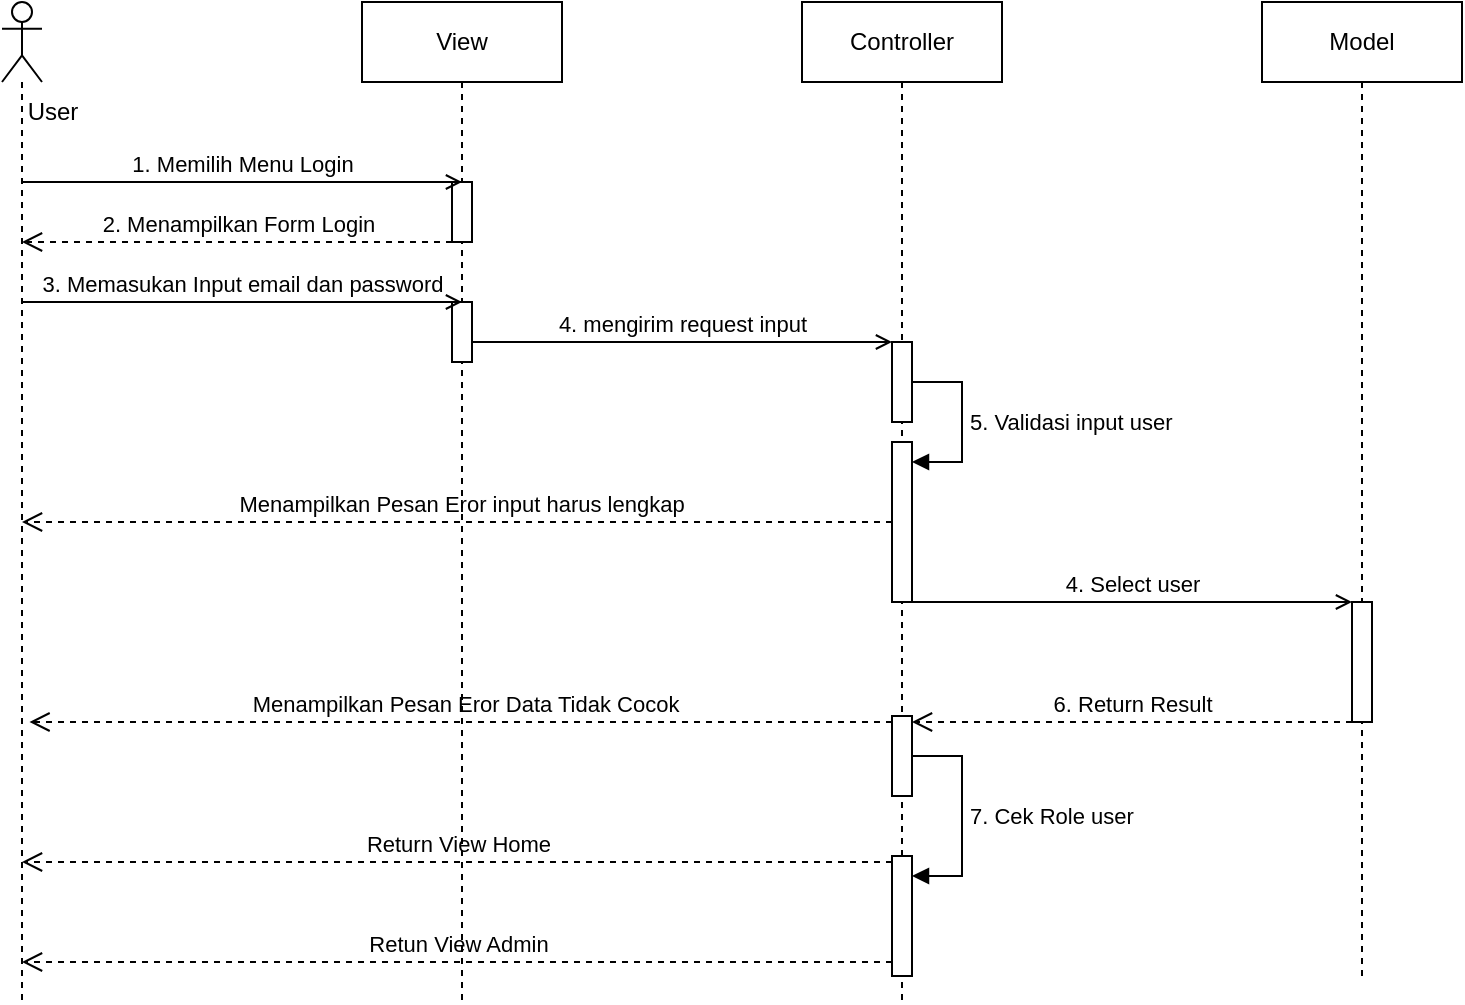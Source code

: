 <mxfile version="21.6.2" type="github" pages="7">
  <diagram name="login_sequence" id="2YBvvXClWsGukQMizWep">
    <mxGraphModel dx="1050" dy="573" grid="1" gridSize="10" guides="1" tooltips="1" connect="1" arrows="1" fold="1" page="1" pageScale="1" pageWidth="850" pageHeight="1100" math="0" shadow="0">
      <root>
        <mxCell id="0" />
        <mxCell id="1" parent="0" />
        <mxCell id="SSMJnDo-2SvN9D2yD3nG-8" value="" style="shape=umlLifeline;perimeter=lifelinePerimeter;whiteSpace=wrap;html=1;container=1;dropTarget=0;collapsible=0;recursiveResize=0;outlineConnect=0;portConstraint=eastwest;newEdgeStyle={&quot;edgeStyle&quot;:&quot;elbowEdgeStyle&quot;,&quot;elbow&quot;:&quot;vertical&quot;,&quot;curved&quot;:0,&quot;rounded&quot;:0};participant=umlActor;" parent="1" vertex="1">
          <mxGeometry x="40" width="20" height="500" as="geometry" />
        </mxCell>
        <mxCell id="SSMJnDo-2SvN9D2yD3nG-9" value="View" style="shape=umlLifeline;perimeter=lifelinePerimeter;whiteSpace=wrap;html=1;container=1;dropTarget=0;collapsible=0;recursiveResize=0;outlineConnect=0;portConstraint=eastwest;newEdgeStyle={&quot;edgeStyle&quot;:&quot;elbowEdgeStyle&quot;,&quot;elbow&quot;:&quot;vertical&quot;,&quot;curved&quot;:0,&quot;rounded&quot;:0};" parent="1" vertex="1">
          <mxGeometry x="220" width="100" height="500" as="geometry" />
        </mxCell>
        <mxCell id="WZmVw_xOmz8qpGyqQHHn-14" value="" style="html=1;points=[];perimeter=orthogonalPerimeter;outlineConnect=0;targetShapes=umlLifeline;portConstraint=eastwest;newEdgeStyle={&quot;edgeStyle&quot;:&quot;elbowEdgeStyle&quot;,&quot;elbow&quot;:&quot;vertical&quot;,&quot;curved&quot;:0,&quot;rounded&quot;:0};" parent="SSMJnDo-2SvN9D2yD3nG-9" vertex="1">
          <mxGeometry x="45" y="90" width="10" height="30" as="geometry" />
        </mxCell>
        <mxCell id="WZmVw_xOmz8qpGyqQHHn-16" value="" style="html=1;points=[];perimeter=orthogonalPerimeter;outlineConnect=0;targetShapes=umlLifeline;portConstraint=eastwest;newEdgeStyle={&quot;edgeStyle&quot;:&quot;elbowEdgeStyle&quot;,&quot;elbow&quot;:&quot;vertical&quot;,&quot;curved&quot;:0,&quot;rounded&quot;:0};" parent="SSMJnDo-2SvN9D2yD3nG-9" vertex="1">
          <mxGeometry x="45" y="150" width="10" height="30" as="geometry" />
        </mxCell>
        <mxCell id="SSMJnDo-2SvN9D2yD3nG-15" value="User" style="text;html=1;align=center;verticalAlign=middle;resizable=0;points=[];autosize=1;strokeColor=none;fillColor=none;" parent="1" vertex="1">
          <mxGeometry x="40" y="40" width="50" height="30" as="geometry" />
        </mxCell>
        <mxCell id="SSMJnDo-2SvN9D2yD3nG-16" value="Controller" style="shape=umlLifeline;perimeter=lifelinePerimeter;whiteSpace=wrap;html=1;container=1;dropTarget=0;collapsible=0;recursiveResize=0;outlineConnect=0;portConstraint=eastwest;newEdgeStyle={&quot;edgeStyle&quot;:&quot;elbowEdgeStyle&quot;,&quot;elbow&quot;:&quot;vertical&quot;,&quot;curved&quot;:0,&quot;rounded&quot;:0};" parent="1" vertex="1">
          <mxGeometry x="440" width="100" height="500" as="geometry" />
        </mxCell>
        <mxCell id="WZmVw_xOmz8qpGyqQHHn-3" value="" style="html=1;points=[];perimeter=orthogonalPerimeter;outlineConnect=0;targetShapes=umlLifeline;portConstraint=eastwest;newEdgeStyle={&quot;edgeStyle&quot;:&quot;elbowEdgeStyle&quot;,&quot;elbow&quot;:&quot;vertical&quot;,&quot;curved&quot;:0,&quot;rounded&quot;:0};" parent="SSMJnDo-2SvN9D2yD3nG-16" vertex="1">
          <mxGeometry x="45" y="170" width="10" height="40" as="geometry" />
        </mxCell>
        <mxCell id="WZmVw_xOmz8qpGyqQHHn-9" value="5. Validasi input user" style="html=1;align=left;spacingLeft=2;endArrow=block;rounded=0;edgeStyle=orthogonalEdgeStyle;curved=0;rounded=0;" parent="SSMJnDo-2SvN9D2yD3nG-16" source="WZmVw_xOmz8qpGyqQHHn-3" target="WZmVw_xOmz8qpGyqQHHn-8" edge="1">
          <mxGeometry x="-0.003" relative="1" as="geometry">
            <mxPoint x="60" y="200" as="sourcePoint" />
            <Array as="points">
              <mxPoint x="80" y="190" />
              <mxPoint x="80" y="230" />
            </Array>
            <mxPoint as="offset" />
          </mxGeometry>
        </mxCell>
        <mxCell id="WZmVw_xOmz8qpGyqQHHn-8" value="" style="html=1;points=[];perimeter=orthogonalPerimeter;outlineConnect=0;targetShapes=umlLifeline;portConstraint=eastwest;newEdgeStyle={&quot;edgeStyle&quot;:&quot;elbowEdgeStyle&quot;,&quot;elbow&quot;:&quot;vertical&quot;,&quot;curved&quot;:0,&quot;rounded&quot;:0};" parent="SSMJnDo-2SvN9D2yD3nG-16" vertex="1">
          <mxGeometry x="45" y="220" width="10" height="80" as="geometry" />
        </mxCell>
        <mxCell id="WZmVw_xOmz8qpGyqQHHn-17" value="" style="html=1;points=[];perimeter=orthogonalPerimeter;outlineConnect=0;targetShapes=umlLifeline;portConstraint=eastwest;newEdgeStyle={&quot;edgeStyle&quot;:&quot;elbowEdgeStyle&quot;,&quot;elbow&quot;:&quot;vertical&quot;,&quot;curved&quot;:0,&quot;rounded&quot;:0};" parent="SSMJnDo-2SvN9D2yD3nG-16" vertex="1">
          <mxGeometry x="45" y="357" width="10" height="40" as="geometry" />
        </mxCell>
        <mxCell id="WZmVw_xOmz8qpGyqQHHn-18" value="7. Cek Role user" style="html=1;align=left;spacingLeft=2;endArrow=block;rounded=0;edgeStyle=orthogonalEdgeStyle;curved=0;rounded=0;" parent="SSMJnDo-2SvN9D2yD3nG-16" source="WZmVw_xOmz8qpGyqQHHn-17" target="WZmVw_xOmz8qpGyqQHHn-19" edge="1">
          <mxGeometry x="-0.003" relative="1" as="geometry">
            <mxPoint x="60" y="387" as="sourcePoint" />
            <Array as="points">
              <mxPoint x="80" y="377" />
              <mxPoint x="80" y="437" />
            </Array>
            <mxPoint as="offset" />
          </mxGeometry>
        </mxCell>
        <mxCell id="WZmVw_xOmz8qpGyqQHHn-19" value="" style="html=1;points=[];perimeter=orthogonalPerimeter;outlineConnect=0;targetShapes=umlLifeline;portConstraint=eastwest;newEdgeStyle={&quot;edgeStyle&quot;:&quot;elbowEdgeStyle&quot;,&quot;elbow&quot;:&quot;vertical&quot;,&quot;curved&quot;:0,&quot;rounded&quot;:0};" parent="SSMJnDo-2SvN9D2yD3nG-16" vertex="1">
          <mxGeometry x="45" y="427" width="10" height="60" as="geometry" />
        </mxCell>
        <mxCell id="SSMJnDo-2SvN9D2yD3nG-17" value="Model" style="shape=umlLifeline;perimeter=lifelinePerimeter;whiteSpace=wrap;html=1;container=1;dropTarget=0;collapsible=0;recursiveResize=0;outlineConnect=0;portConstraint=eastwest;newEdgeStyle={&quot;edgeStyle&quot;:&quot;elbowEdgeStyle&quot;,&quot;elbow&quot;:&quot;vertical&quot;,&quot;curved&quot;:0,&quot;rounded&quot;:0};" parent="1" vertex="1">
          <mxGeometry x="670" width="100" height="490" as="geometry" />
        </mxCell>
        <mxCell id="WZmVw_xOmz8qpGyqQHHn-25" value="" style="html=1;points=[];perimeter=orthogonalPerimeter;outlineConnect=0;targetShapes=umlLifeline;portConstraint=eastwest;newEdgeStyle={&quot;edgeStyle&quot;:&quot;elbowEdgeStyle&quot;,&quot;elbow&quot;:&quot;vertical&quot;,&quot;curved&quot;:0,&quot;rounded&quot;:0};" parent="SSMJnDo-2SvN9D2yD3nG-17" vertex="1">
          <mxGeometry x="45" y="300" width="10" height="60" as="geometry" />
        </mxCell>
        <mxCell id="SSMJnDo-2SvN9D2yD3nG-24" value="1. Memilih Menu Login" style="html=1;verticalAlign=bottom;labelBackgroundColor=none;endArrow=open;endFill=0;rounded=0;" parent="1" source="SSMJnDo-2SvN9D2yD3nG-8" edge="1">
          <mxGeometry width="160" relative="1" as="geometry">
            <mxPoint x="90" y="170" as="sourcePoint" />
            <mxPoint x="270" y="90" as="targetPoint" />
            <Array as="points">
              <mxPoint x="140" y="90" />
            </Array>
          </mxGeometry>
        </mxCell>
        <mxCell id="SSMJnDo-2SvN9D2yD3nG-29" value="2. Menampilkan Form Login" style="endArrow=open;startArrow=none;endFill=0;startFill=0;endSize=8;html=1;verticalAlign=bottom;dashed=1;labelBackgroundColor=none;rounded=0;" parent="1" source="WZmVw_xOmz8qpGyqQHHn-14" target="SSMJnDo-2SvN9D2yD3nG-8" edge="1">
          <mxGeometry x="-0.002" width="160" relative="1" as="geometry">
            <mxPoint x="110" y="220" as="sourcePoint" />
            <mxPoint x="270" y="220" as="targetPoint" />
            <Array as="points">
              <mxPoint x="120" y="120" />
            </Array>
            <mxPoint as="offset" />
          </mxGeometry>
        </mxCell>
        <mxCell id="SSMJnDo-2SvN9D2yD3nG-31" value="3. Memasukan Input email dan password" style="html=1;verticalAlign=bottom;labelBackgroundColor=none;endArrow=open;endFill=0;rounded=0;" parent="1" edge="1">
          <mxGeometry width="160" relative="1" as="geometry">
            <mxPoint x="50" y="150" as="sourcePoint" />
            <mxPoint x="270" y="150" as="targetPoint" />
            <Array as="points">
              <mxPoint x="140" y="150" />
            </Array>
          </mxGeometry>
        </mxCell>
        <mxCell id="WZmVw_xOmz8qpGyqQHHn-1" value="4. mengirim request input" style="html=1;verticalAlign=bottom;labelBackgroundColor=none;endArrow=open;endFill=0;rounded=0;" parent="1" source="WZmVw_xOmz8qpGyqQHHn-16" edge="1">
          <mxGeometry x="0.001" width="160" relative="1" as="geometry">
            <mxPoint x="280" y="170" as="sourcePoint" />
            <mxPoint x="485" y="170" as="targetPoint" />
            <Array as="points">
              <mxPoint x="360" y="170" />
            </Array>
            <mxPoint as="offset" />
          </mxGeometry>
        </mxCell>
        <mxCell id="WZmVw_xOmz8qpGyqQHHn-11" value="4. Select user" style="html=1;verticalAlign=bottom;labelBackgroundColor=none;endArrow=open;endFill=0;rounded=0;" parent="1" target="WZmVw_xOmz8qpGyqQHHn-25" edge="1">
          <mxGeometry x="0.001" width="160" relative="1" as="geometry">
            <mxPoint x="495" y="300" as="sourcePoint" />
            <mxPoint x="719.5" y="300" as="targetPoint" />
            <Array as="points">
              <mxPoint x="590" y="300" />
            </Array>
            <mxPoint as="offset" />
          </mxGeometry>
        </mxCell>
        <mxCell id="WZmVw_xOmz8qpGyqQHHn-12" value="&amp;nbsp;Menampilkan Pesan Eror input harus lengkap" style="endArrow=open;startArrow=none;endFill=0;startFill=0;endSize=8;html=1;verticalAlign=bottom;dashed=1;labelBackgroundColor=none;rounded=0;" parent="1" source="WZmVw_xOmz8qpGyqQHHn-8" target="SSMJnDo-2SvN9D2yD3nG-8" edge="1">
          <mxGeometry x="-0.002" width="160" relative="1" as="geometry">
            <mxPoint x="490" y="260" as="sourcePoint" />
            <mxPoint x="270" y="260" as="targetPoint" />
            <Array as="points">
              <mxPoint x="340" y="260" />
            </Array>
            <mxPoint as="offset" />
          </mxGeometry>
        </mxCell>
        <mxCell id="WZmVw_xOmz8qpGyqQHHn-13" value="6. Return Result" style="endArrow=open;startArrow=none;endFill=0;startFill=0;endSize=8;html=1;verticalAlign=bottom;dashed=1;labelBackgroundColor=none;rounded=0;" parent="1" source="WZmVw_xOmz8qpGyqQHHn-25" target="WZmVw_xOmz8qpGyqQHHn-17" edge="1">
          <mxGeometry x="-0.002" width="160" relative="1" as="geometry">
            <mxPoint x="719.5" y="360" as="sourcePoint" />
            <mxPoint x="495.0" y="407" as="targetPoint" />
            <Array as="points">
              <mxPoint x="570" y="360" />
            </Array>
            <mxPoint as="offset" />
          </mxGeometry>
        </mxCell>
        <mxCell id="WZmVw_xOmz8qpGyqQHHn-20" value="&amp;nbsp;Menampilkan Pesan Eror Data Tidak Cocok" style="endArrow=open;startArrow=none;endFill=0;startFill=0;endSize=8;html=1;verticalAlign=bottom;dashed=1;labelBackgroundColor=none;rounded=0;" parent="1" source="WZmVw_xOmz8qpGyqQHHn-17" edge="1">
          <mxGeometry x="-0.002" width="160" relative="1" as="geometry">
            <mxPoint x="486.25" y="360" as="sourcePoint" />
            <mxPoint x="53.75" y="360" as="targetPoint" />
            <Array as="points">
              <mxPoint x="343.75" y="360" />
            </Array>
            <mxPoint as="offset" />
          </mxGeometry>
        </mxCell>
        <mxCell id="WZmVw_xOmz8qpGyqQHHn-21" value="Return View Home" style="endArrow=open;startArrow=none;endFill=0;startFill=0;endSize=8;html=1;verticalAlign=bottom;dashed=1;labelBackgroundColor=none;rounded=0;" parent="1" source="WZmVw_xOmz8qpGyqQHHn-19" target="SSMJnDo-2SvN9D2yD3nG-8" edge="1">
          <mxGeometry x="-0.002" width="160" relative="1" as="geometry">
            <mxPoint x="487.5" y="430" as="sourcePoint" />
            <mxPoint x="107.5" y="430" as="targetPoint" />
            <Array as="points">
              <mxPoint x="342.5" y="430" />
            </Array>
            <mxPoint as="offset" />
          </mxGeometry>
        </mxCell>
        <mxCell id="WZmVw_xOmz8qpGyqQHHn-22" value="Retun View Admin" style="endArrow=open;startArrow=none;endFill=0;startFill=0;endSize=8;html=1;verticalAlign=bottom;dashed=1;labelBackgroundColor=none;rounded=0;" parent="1" source="WZmVw_xOmz8qpGyqQHHn-19" target="SSMJnDo-2SvN9D2yD3nG-8" edge="1">
          <mxGeometry x="-0.002" width="160" relative="1" as="geometry">
            <mxPoint x="487.5" y="480" as="sourcePoint" />
            <mxPoint x="52.5" y="480" as="targetPoint" />
            <Array as="points">
              <mxPoint x="342.5" y="480" />
            </Array>
            <mxPoint as="offset" />
          </mxGeometry>
        </mxCell>
      </root>
    </mxGraphModel>
  </diagram>
  <diagram id="BN2lUmc-E_mmgnuORzOb" name="Register_sequence">
    <mxGraphModel dx="1050" dy="573" grid="1" gridSize="10" guides="1" tooltips="1" connect="1" arrows="1" fold="1" page="1" pageScale="1" pageWidth="850" pageHeight="1100" math="0" shadow="0">
      <root>
        <mxCell id="0" />
        <mxCell id="1" parent="0" />
        <mxCell id="c9dksdtHhSELmf03xKAN-1" value="" style="shape=umlLifeline;perimeter=lifelinePerimeter;whiteSpace=wrap;html=1;container=1;dropTarget=0;collapsible=0;recursiveResize=0;outlineConnect=0;portConstraint=eastwest;newEdgeStyle={&quot;edgeStyle&quot;:&quot;elbowEdgeStyle&quot;,&quot;elbow&quot;:&quot;vertical&quot;,&quot;curved&quot;:0,&quot;rounded&quot;:0};participant=umlActor;" parent="1" vertex="1">
          <mxGeometry x="40" width="20" height="500" as="geometry" />
        </mxCell>
        <mxCell id="c9dksdtHhSELmf03xKAN-2" value="View" style="shape=umlLifeline;perimeter=lifelinePerimeter;whiteSpace=wrap;html=1;container=1;dropTarget=0;collapsible=0;recursiveResize=0;outlineConnect=0;portConstraint=eastwest;newEdgeStyle={&quot;edgeStyle&quot;:&quot;elbowEdgeStyle&quot;,&quot;elbow&quot;:&quot;vertical&quot;,&quot;curved&quot;:0,&quot;rounded&quot;:0};" parent="1" vertex="1">
          <mxGeometry x="220" width="100" height="500" as="geometry" />
        </mxCell>
        <mxCell id="c9dksdtHhSELmf03xKAN-3" value="" style="html=1;points=[];perimeter=orthogonalPerimeter;outlineConnect=0;targetShapes=umlLifeline;portConstraint=eastwest;newEdgeStyle={&quot;edgeStyle&quot;:&quot;elbowEdgeStyle&quot;,&quot;elbow&quot;:&quot;vertical&quot;,&quot;curved&quot;:0,&quot;rounded&quot;:0};" parent="c9dksdtHhSELmf03xKAN-2" vertex="1">
          <mxGeometry x="45" y="90" width="10" height="30" as="geometry" />
        </mxCell>
        <mxCell id="c9dksdtHhSELmf03xKAN-4" value="" style="html=1;points=[];perimeter=orthogonalPerimeter;outlineConnect=0;targetShapes=umlLifeline;portConstraint=eastwest;newEdgeStyle={&quot;edgeStyle&quot;:&quot;elbowEdgeStyle&quot;,&quot;elbow&quot;:&quot;vertical&quot;,&quot;curved&quot;:0,&quot;rounded&quot;:0};" parent="c9dksdtHhSELmf03xKAN-2" vertex="1">
          <mxGeometry x="45" y="150" width="10" height="30" as="geometry" />
        </mxCell>
        <mxCell id="c9dksdtHhSELmf03xKAN-5" value="User" style="text;html=1;align=center;verticalAlign=middle;resizable=0;points=[];autosize=1;strokeColor=none;fillColor=none;" parent="1" vertex="1">
          <mxGeometry x="40" y="40" width="50" height="30" as="geometry" />
        </mxCell>
        <mxCell id="c9dksdtHhSELmf03xKAN-6" value="Controller" style="shape=umlLifeline;perimeter=lifelinePerimeter;whiteSpace=wrap;html=1;container=1;dropTarget=0;collapsible=0;recursiveResize=0;outlineConnect=0;portConstraint=eastwest;newEdgeStyle={&quot;edgeStyle&quot;:&quot;elbowEdgeStyle&quot;,&quot;elbow&quot;:&quot;vertical&quot;,&quot;curved&quot;:0,&quot;rounded&quot;:0};" parent="1" vertex="1">
          <mxGeometry x="440" width="100" height="500" as="geometry" />
        </mxCell>
        <mxCell id="c9dksdtHhSELmf03xKAN-7" value="" style="html=1;points=[];perimeter=orthogonalPerimeter;outlineConnect=0;targetShapes=umlLifeline;portConstraint=eastwest;newEdgeStyle={&quot;edgeStyle&quot;:&quot;elbowEdgeStyle&quot;,&quot;elbow&quot;:&quot;vertical&quot;,&quot;curved&quot;:0,&quot;rounded&quot;:0};" parent="c9dksdtHhSELmf03xKAN-6" vertex="1">
          <mxGeometry x="45" y="170" width="10" height="40" as="geometry" />
        </mxCell>
        <mxCell id="c9dksdtHhSELmf03xKAN-8" value="5. Validasi input user" style="html=1;align=left;spacingLeft=2;endArrow=block;rounded=0;edgeStyle=orthogonalEdgeStyle;curved=0;rounded=0;" parent="c9dksdtHhSELmf03xKAN-6" source="c9dksdtHhSELmf03xKAN-7" target="c9dksdtHhSELmf03xKAN-9" edge="1">
          <mxGeometry x="-0.003" relative="1" as="geometry">
            <mxPoint x="60" y="200" as="sourcePoint" />
            <Array as="points">
              <mxPoint x="80" y="190" />
              <mxPoint x="80" y="230" />
            </Array>
            <mxPoint as="offset" />
          </mxGeometry>
        </mxCell>
        <mxCell id="c9dksdtHhSELmf03xKAN-9" value="" style="html=1;points=[];perimeter=orthogonalPerimeter;outlineConnect=0;targetShapes=umlLifeline;portConstraint=eastwest;newEdgeStyle={&quot;edgeStyle&quot;:&quot;elbowEdgeStyle&quot;,&quot;elbow&quot;:&quot;vertical&quot;,&quot;curved&quot;:0,&quot;rounded&quot;:0};" parent="c9dksdtHhSELmf03xKAN-6" vertex="1">
          <mxGeometry x="45" y="220" width="10" height="80" as="geometry" />
        </mxCell>
        <mxCell id="c9dksdtHhSELmf03xKAN-10" value="" style="html=1;points=[];perimeter=orthogonalPerimeter;outlineConnect=0;targetShapes=umlLifeline;portConstraint=eastwest;newEdgeStyle={&quot;edgeStyle&quot;:&quot;elbowEdgeStyle&quot;,&quot;elbow&quot;:&quot;vertical&quot;,&quot;curved&quot;:0,&quot;rounded&quot;:0};" parent="c9dksdtHhSELmf03xKAN-6" vertex="1">
          <mxGeometry x="45" y="357" width="10" height="40" as="geometry" />
        </mxCell>
        <mxCell id="c9dksdtHhSELmf03xKAN-11" value="7. Login User" style="html=1;align=left;spacingLeft=2;endArrow=block;rounded=0;edgeStyle=orthogonalEdgeStyle;curved=0;rounded=0;" parent="c9dksdtHhSELmf03xKAN-6" source="c9dksdtHhSELmf03xKAN-10" target="c9dksdtHhSELmf03xKAN-12" edge="1">
          <mxGeometry x="-0.003" relative="1" as="geometry">
            <mxPoint x="60" y="387" as="sourcePoint" />
            <Array as="points">
              <mxPoint x="80" y="377" />
              <mxPoint x="80" y="437" />
            </Array>
            <mxPoint as="offset" />
          </mxGeometry>
        </mxCell>
        <mxCell id="c9dksdtHhSELmf03xKAN-12" value="" style="html=1;points=[];perimeter=orthogonalPerimeter;outlineConnect=0;targetShapes=umlLifeline;portConstraint=eastwest;newEdgeStyle={&quot;edgeStyle&quot;:&quot;elbowEdgeStyle&quot;,&quot;elbow&quot;:&quot;vertical&quot;,&quot;curved&quot;:0,&quot;rounded&quot;:0};" parent="c9dksdtHhSELmf03xKAN-6" vertex="1">
          <mxGeometry x="45" y="427" width="10" height="23" as="geometry" />
        </mxCell>
        <mxCell id="c9dksdtHhSELmf03xKAN-13" value="Model" style="shape=umlLifeline;perimeter=lifelinePerimeter;whiteSpace=wrap;html=1;container=1;dropTarget=0;collapsible=0;recursiveResize=0;outlineConnect=0;portConstraint=eastwest;newEdgeStyle={&quot;edgeStyle&quot;:&quot;elbowEdgeStyle&quot;,&quot;elbow&quot;:&quot;vertical&quot;,&quot;curved&quot;:0,&quot;rounded&quot;:0};" parent="1" vertex="1">
          <mxGeometry x="670" width="100" height="490" as="geometry" />
        </mxCell>
        <mxCell id="c9dksdtHhSELmf03xKAN-14" value="" style="html=1;points=[];perimeter=orthogonalPerimeter;outlineConnect=0;targetShapes=umlLifeline;portConstraint=eastwest;newEdgeStyle={&quot;edgeStyle&quot;:&quot;elbowEdgeStyle&quot;,&quot;elbow&quot;:&quot;vertical&quot;,&quot;curved&quot;:0,&quot;rounded&quot;:0};" parent="c9dksdtHhSELmf03xKAN-13" vertex="1">
          <mxGeometry x="45" y="300" width="10" height="60" as="geometry" />
        </mxCell>
        <mxCell id="c9dksdtHhSELmf03xKAN-15" value="1. Memilih Menu Register" style="html=1;verticalAlign=bottom;labelBackgroundColor=none;endArrow=open;endFill=0;rounded=0;" parent="1" source="c9dksdtHhSELmf03xKAN-1" edge="1">
          <mxGeometry x="-0.002" width="160" relative="1" as="geometry">
            <mxPoint x="90" y="170" as="sourcePoint" />
            <mxPoint x="270" y="90" as="targetPoint" />
            <Array as="points">
              <mxPoint x="140" y="90" />
            </Array>
            <mxPoint as="offset" />
          </mxGeometry>
        </mxCell>
        <mxCell id="c9dksdtHhSELmf03xKAN-16" value="2. Menampilkan Form Register" style="endArrow=open;startArrow=none;endFill=0;startFill=0;endSize=8;html=1;verticalAlign=bottom;dashed=1;labelBackgroundColor=none;rounded=0;" parent="1" source="c9dksdtHhSELmf03xKAN-3" target="c9dksdtHhSELmf03xKAN-1" edge="1">
          <mxGeometry x="-0.002" width="160" relative="1" as="geometry">
            <mxPoint x="110" y="220" as="sourcePoint" />
            <mxPoint x="270" y="220" as="targetPoint" />
            <Array as="points">
              <mxPoint x="120" y="120" />
            </Array>
            <mxPoint as="offset" />
          </mxGeometry>
        </mxCell>
        <mxCell id="c9dksdtHhSELmf03xKAN-17" value="3. Memasukan Infornasi User" style="html=1;verticalAlign=bottom;labelBackgroundColor=none;endArrow=open;endFill=0;rounded=0;" parent="1" edge="1">
          <mxGeometry width="160" relative="1" as="geometry">
            <mxPoint x="50" y="150" as="sourcePoint" />
            <mxPoint x="270" y="150" as="targetPoint" />
            <Array as="points">
              <mxPoint x="140" y="150" />
            </Array>
          </mxGeometry>
        </mxCell>
        <mxCell id="c9dksdtHhSELmf03xKAN-18" value="4. menerima request input" style="html=1;verticalAlign=bottom;labelBackgroundColor=none;endArrow=open;endFill=0;rounded=0;" parent="1" source="c9dksdtHhSELmf03xKAN-4" edge="1">
          <mxGeometry x="0.001" width="160" relative="1" as="geometry">
            <mxPoint x="280" y="170" as="sourcePoint" />
            <mxPoint x="485" y="170" as="targetPoint" />
            <Array as="points">
              <mxPoint x="360" y="170" />
            </Array>
            <mxPoint as="offset" />
          </mxGeometry>
        </mxCell>
        <mxCell id="c9dksdtHhSELmf03xKAN-19" value="4. Select user" style="html=1;verticalAlign=bottom;labelBackgroundColor=none;endArrow=open;endFill=0;rounded=0;" parent="1" target="c9dksdtHhSELmf03xKAN-14" edge="1">
          <mxGeometry x="0.001" width="160" relative="1" as="geometry">
            <mxPoint x="495" y="300" as="sourcePoint" />
            <mxPoint x="719.5" y="300" as="targetPoint" />
            <Array as="points">
              <mxPoint x="590" y="300" />
            </Array>
            <mxPoint as="offset" />
          </mxGeometry>
        </mxCell>
        <mxCell id="c9dksdtHhSELmf03xKAN-20" value="&amp;nbsp;Menampilkan Pesan Eror input harus lengkap" style="endArrow=open;startArrow=none;endFill=0;startFill=0;endSize=8;html=1;verticalAlign=bottom;dashed=1;labelBackgroundColor=none;rounded=0;" parent="1" source="c9dksdtHhSELmf03xKAN-9" target="c9dksdtHhSELmf03xKAN-1" edge="1">
          <mxGeometry x="-0.002" width="160" relative="1" as="geometry">
            <mxPoint x="490" y="260" as="sourcePoint" />
            <mxPoint x="270" y="260" as="targetPoint" />
            <Array as="points">
              <mxPoint x="340" y="260" />
            </Array>
            <mxPoint as="offset" />
          </mxGeometry>
        </mxCell>
        <mxCell id="c9dksdtHhSELmf03xKAN-21" value="6. Return Result" style="endArrow=open;startArrow=none;endFill=0;startFill=0;endSize=8;html=1;verticalAlign=bottom;dashed=1;labelBackgroundColor=none;rounded=0;" parent="1" source="c9dksdtHhSELmf03xKAN-14" target="c9dksdtHhSELmf03xKAN-10" edge="1">
          <mxGeometry x="-0.002" width="160" relative="1" as="geometry">
            <mxPoint x="719.5" y="360" as="sourcePoint" />
            <mxPoint x="495.0" y="407" as="targetPoint" />
            <Array as="points">
              <mxPoint x="570" y="360" />
            </Array>
            <mxPoint as="offset" />
          </mxGeometry>
        </mxCell>
        <mxCell id="c9dksdtHhSELmf03xKAN-23" value="Return View Home" style="endArrow=open;startArrow=none;endFill=0;startFill=0;endSize=8;html=1;verticalAlign=bottom;dashed=1;labelBackgroundColor=none;rounded=0;" parent="1" source="c9dksdtHhSELmf03xKAN-12" target="c9dksdtHhSELmf03xKAN-1" edge="1">
          <mxGeometry x="-0.002" width="160" relative="1" as="geometry">
            <mxPoint x="487.5" y="430" as="sourcePoint" />
            <mxPoint x="107.5" y="430" as="targetPoint" />
            <Array as="points">
              <mxPoint x="342.5" y="430" />
            </Array>
            <mxPoint as="offset" />
          </mxGeometry>
        </mxCell>
      </root>
    </mxGraphModel>
  </diagram>
  <diagram id="I3lTFG86FQYA2bF3dluD" name="profile_sequence">
    <mxGraphModel dx="1050" dy="573" grid="1" gridSize="10" guides="1" tooltips="1" connect="1" arrows="1" fold="1" page="1" pageScale="1" pageWidth="850" pageHeight="1100" math="0" shadow="0">
      <root>
        <mxCell id="0" />
        <mxCell id="1" parent="0" />
        <mxCell id="I0Zr8Qwp5osX4H0z9dLa-1" value="" style="shape=umlLifeline;perimeter=lifelinePerimeter;whiteSpace=wrap;html=1;container=1;dropTarget=0;collapsible=0;recursiveResize=0;outlineConnect=0;portConstraint=eastwest;newEdgeStyle={&quot;edgeStyle&quot;:&quot;elbowEdgeStyle&quot;,&quot;elbow&quot;:&quot;vertical&quot;,&quot;curved&quot;:0,&quot;rounded&quot;:0};participant=umlActor;" parent="1" vertex="1">
          <mxGeometry x="40" width="20" height="280" as="geometry" />
        </mxCell>
        <mxCell id="I0Zr8Qwp5osX4H0z9dLa-2" value="View" style="shape=umlLifeline;perimeter=lifelinePerimeter;whiteSpace=wrap;html=1;container=1;dropTarget=0;collapsible=0;recursiveResize=0;outlineConnect=0;portConstraint=eastwest;newEdgeStyle={&quot;edgeStyle&quot;:&quot;elbowEdgeStyle&quot;,&quot;elbow&quot;:&quot;vertical&quot;,&quot;curved&quot;:0,&quot;rounded&quot;:0};" parent="1" vertex="1">
          <mxGeometry x="220" width="100" height="280" as="geometry" />
        </mxCell>
        <mxCell id="I0Zr8Qwp5osX4H0z9dLa-3" value="" style="html=1;points=[];perimeter=orthogonalPerimeter;outlineConnect=0;targetShapes=umlLifeline;portConstraint=eastwest;newEdgeStyle={&quot;edgeStyle&quot;:&quot;elbowEdgeStyle&quot;,&quot;elbow&quot;:&quot;vertical&quot;,&quot;curved&quot;:0,&quot;rounded&quot;:0};" parent="I0Zr8Qwp5osX4H0z9dLa-2" vertex="1">
          <mxGeometry x="45" y="90" width="10" height="160" as="geometry" />
        </mxCell>
        <mxCell id="I0Zr8Qwp5osX4H0z9dLa-4" value="User" style="text;html=1;align=center;verticalAlign=middle;resizable=0;points=[];autosize=1;strokeColor=none;fillColor=none;" parent="1" vertex="1">
          <mxGeometry x="40" y="40" width="50" height="30" as="geometry" />
        </mxCell>
        <mxCell id="I0Zr8Qwp5osX4H0z9dLa-5" value="Controller" style="shape=umlLifeline;perimeter=lifelinePerimeter;whiteSpace=wrap;html=1;container=1;dropTarget=0;collapsible=0;recursiveResize=0;outlineConnect=0;portConstraint=eastwest;newEdgeStyle={&quot;edgeStyle&quot;:&quot;elbowEdgeStyle&quot;,&quot;elbow&quot;:&quot;vertical&quot;,&quot;curved&quot;:0,&quot;rounded&quot;:0};" parent="1" vertex="1">
          <mxGeometry x="440" width="100" height="280" as="geometry" />
        </mxCell>
        <mxCell id="I0Zr8Qwp5osX4H0z9dLa-6" value="" style="html=1;points=[];perimeter=orthogonalPerimeter;outlineConnect=0;targetShapes=umlLifeline;portConstraint=eastwest;newEdgeStyle={&quot;edgeStyle&quot;:&quot;elbowEdgeStyle&quot;,&quot;elbow&quot;:&quot;vertical&quot;,&quot;curved&quot;:0,&quot;rounded&quot;:0};" parent="I0Zr8Qwp5osX4H0z9dLa-5" vertex="1">
          <mxGeometry x="45" y="120" width="10" height="100" as="geometry" />
        </mxCell>
        <mxCell id="I0Zr8Qwp5osX4H0z9dLa-7" value="Model" style="shape=umlLifeline;perimeter=lifelinePerimeter;whiteSpace=wrap;html=1;container=1;dropTarget=0;collapsible=0;recursiveResize=0;outlineConnect=0;portConstraint=eastwest;newEdgeStyle={&quot;edgeStyle&quot;:&quot;elbowEdgeStyle&quot;,&quot;elbow&quot;:&quot;vertical&quot;,&quot;curved&quot;:0,&quot;rounded&quot;:0};" parent="1" vertex="1">
          <mxGeometry x="670" width="100" height="280" as="geometry" />
        </mxCell>
        <mxCell id="I0Zr8Qwp5osX4H0z9dLa-8" value="" style="html=1;points=[];perimeter=orthogonalPerimeter;outlineConnect=0;targetShapes=umlLifeline;portConstraint=eastwest;newEdgeStyle={&quot;edgeStyle&quot;:&quot;elbowEdgeStyle&quot;,&quot;elbow&quot;:&quot;vertical&quot;,&quot;curved&quot;:0,&quot;rounded&quot;:0};" parent="I0Zr8Qwp5osX4H0z9dLa-7" vertex="1">
          <mxGeometry x="45" y="150" width="10" height="60" as="geometry" />
        </mxCell>
        <mxCell id="I0Zr8Qwp5osX4H0z9dLa-9" value="1. Memilih Menu Profile" style="html=1;verticalAlign=bottom;labelBackgroundColor=none;endArrow=open;endFill=0;rounded=0;" parent="1" source="I0Zr8Qwp5osX4H0z9dLa-1" edge="1">
          <mxGeometry x="0.002" width="160" relative="1" as="geometry">
            <mxPoint x="90" y="170" as="sourcePoint" />
            <mxPoint x="270" y="90" as="targetPoint" />
            <Array as="points">
              <mxPoint x="140" y="90" />
            </Array>
            <mxPoint as="offset" />
          </mxGeometry>
        </mxCell>
        <mxCell id="I0Zr8Qwp5osX4H0z9dLa-10" value="4. Return Result" style="endArrow=open;startArrow=none;endFill=0;startFill=0;endSize=8;html=1;verticalAlign=bottom;dashed=1;labelBackgroundColor=none;rounded=0;" parent="1" source="I0Zr8Qwp5osX4H0z9dLa-8" target="I0Zr8Qwp5osX4H0z9dLa-6" edge="1">
          <mxGeometry x="-0.002" width="160" relative="1" as="geometry">
            <mxPoint x="720" y="160" as="sourcePoint" />
            <mxPoint x="490" y="200" as="targetPoint" />
            <Array as="points">
              <mxPoint x="580" y="200" />
            </Array>
            <mxPoint as="offset" />
          </mxGeometry>
        </mxCell>
        <mxCell id="I0Zr8Qwp5osX4H0z9dLa-11" value="2. Menerima Request" style="html=1;verticalAlign=bottom;labelBackgroundColor=none;endArrow=open;endFill=0;rounded=0;" parent="1" source="I0Zr8Qwp5osX4H0z9dLa-3" target="I0Zr8Qwp5osX4H0z9dLa-6" edge="1">
          <mxGeometry x="0.002" width="160" relative="1" as="geometry">
            <mxPoint x="280" y="120" as="sourcePoint" />
            <mxPoint x="495" y="120" as="targetPoint" />
            <Array as="points">
              <mxPoint x="365" y="120" />
            </Array>
            <mxPoint as="offset" />
          </mxGeometry>
        </mxCell>
        <mxCell id="I0Zr8Qwp5osX4H0z9dLa-12" value="3.Request Data user" style="html=1;verticalAlign=bottom;labelBackgroundColor=none;endArrow=open;endFill=0;rounded=0;" parent="1" source="I0Zr8Qwp5osX4H0z9dLa-6" target="I0Zr8Qwp5osX4H0z9dLa-8" edge="1">
          <mxGeometry x="0.002" width="160" relative="1" as="geometry">
            <mxPoint x="500" y="150" as="sourcePoint" />
            <mxPoint x="720" y="150" as="targetPoint" />
            <Array as="points">
              <mxPoint x="590" y="150" />
            </Array>
            <mxPoint as="offset" />
          </mxGeometry>
        </mxCell>
        <mxCell id="I0Zr8Qwp5osX4H0z9dLa-13" value="5. Request view profile" style="endArrow=open;startArrow=none;endFill=0;startFill=0;endSize=8;html=1;verticalAlign=bottom;dashed=1;labelBackgroundColor=none;rounded=0;" parent="1" target="I0Zr8Qwp5osX4H0z9dLa-3" edge="1">
          <mxGeometry x="-0.003" width="160" relative="1" as="geometry">
            <mxPoint x="490" y="220" as="sourcePoint" />
            <mxPoint x="270" y="220" as="targetPoint" />
            <Array as="points">
              <mxPoint x="360" y="220" />
            </Array>
            <mxPoint as="offset" />
          </mxGeometry>
        </mxCell>
        <mxCell id="I0Zr8Qwp5osX4H0z9dLa-14" value="6. Tampilan Profile" style="endArrow=open;startArrow=none;endFill=0;startFill=0;endSize=8;html=1;verticalAlign=bottom;dashed=1;labelBackgroundColor=none;rounded=0;" parent="1" source="I0Zr8Qwp5osX4H0z9dLa-3" edge="1">
          <mxGeometry x="-0.003" width="160" relative="1" as="geometry">
            <mxPoint x="270" y="249.71" as="sourcePoint" />
            <mxPoint x="50" y="249.71" as="targetPoint" />
            <Array as="points">
              <mxPoint x="140" y="249.71" />
            </Array>
            <mxPoint as="offset" />
          </mxGeometry>
        </mxCell>
      </root>
    </mxGraphModel>
  </diagram>
  <diagram id="12dv_vuGQQSHea-eUeIx" name="updateprofli">
    <mxGraphModel dx="1050" dy="573" grid="1" gridSize="10" guides="1" tooltips="1" connect="1" arrows="1" fold="1" page="1" pageScale="1" pageWidth="850" pageHeight="1100" math="0" shadow="0">
      <root>
        <mxCell id="0" />
        <mxCell id="1" parent="0" />
        <mxCell id="Ym5JQI_lBDCqSoLkeHiS-1" value="" style="shape=umlLifeline;perimeter=lifelinePerimeter;whiteSpace=wrap;html=1;container=1;dropTarget=0;collapsible=0;recursiveResize=0;outlineConnect=0;portConstraint=eastwest;newEdgeStyle={&quot;edgeStyle&quot;:&quot;elbowEdgeStyle&quot;,&quot;elbow&quot;:&quot;vertical&quot;,&quot;curved&quot;:0,&quot;rounded&quot;:0};participant=umlActor;" parent="1" vertex="1">
          <mxGeometry x="40" width="20" height="360" as="geometry" />
        </mxCell>
        <mxCell id="Ym5JQI_lBDCqSoLkeHiS-2" value="View" style="shape=umlLifeline;perimeter=lifelinePerimeter;whiteSpace=wrap;html=1;container=1;dropTarget=0;collapsible=0;recursiveResize=0;outlineConnect=0;portConstraint=eastwest;newEdgeStyle={&quot;edgeStyle&quot;:&quot;elbowEdgeStyle&quot;,&quot;elbow&quot;:&quot;vertical&quot;,&quot;curved&quot;:0,&quot;rounded&quot;:0};" parent="1" vertex="1">
          <mxGeometry x="220" width="100" height="360" as="geometry" />
        </mxCell>
        <mxCell id="Ym5JQI_lBDCqSoLkeHiS-3" value="" style="html=1;points=[];perimeter=orthogonalPerimeter;outlineConnect=0;targetShapes=umlLifeline;portConstraint=eastwest;newEdgeStyle={&quot;edgeStyle&quot;:&quot;elbowEdgeStyle&quot;,&quot;elbow&quot;:&quot;vertical&quot;,&quot;curved&quot;:0,&quot;rounded&quot;:0};" parent="Ym5JQI_lBDCqSoLkeHiS-2" vertex="1">
          <mxGeometry x="45" y="90" width="10" height="50" as="geometry" />
        </mxCell>
        <mxCell id="Ym5JQI_lBDCqSoLkeHiS-4" value="User" style="text;html=1;align=center;verticalAlign=middle;resizable=0;points=[];autosize=1;strokeColor=none;fillColor=none;" parent="1" vertex="1">
          <mxGeometry x="40" y="40" width="50" height="30" as="geometry" />
        </mxCell>
        <mxCell id="Ym5JQI_lBDCqSoLkeHiS-5" value="Controller" style="shape=umlLifeline;perimeter=lifelinePerimeter;whiteSpace=wrap;html=1;container=1;dropTarget=0;collapsible=0;recursiveResize=0;outlineConnect=0;portConstraint=eastwest;newEdgeStyle={&quot;edgeStyle&quot;:&quot;elbowEdgeStyle&quot;,&quot;elbow&quot;:&quot;vertical&quot;,&quot;curved&quot;:0,&quot;rounded&quot;:0};" parent="1" vertex="1">
          <mxGeometry x="440" width="100" height="370" as="geometry" />
        </mxCell>
        <mxCell id="Ym5JQI_lBDCqSoLkeHiS-6" value="" style="html=1;points=[];perimeter=orthogonalPerimeter;outlineConnect=0;targetShapes=umlLifeline;portConstraint=eastwest;newEdgeStyle={&quot;edgeStyle&quot;:&quot;elbowEdgeStyle&quot;,&quot;elbow&quot;:&quot;vertical&quot;,&quot;curved&quot;:0,&quot;rounded&quot;:0};" parent="Ym5JQI_lBDCqSoLkeHiS-5" vertex="1">
          <mxGeometry x="45" y="120" width="10" height="40" as="geometry" />
        </mxCell>
        <mxCell id="9GXZp28mYIUE9MgRBDQw-1" value="" style="html=1;points=[];perimeter=orthogonalPerimeter;outlineConnect=0;targetShapes=umlLifeline;portConstraint=eastwest;newEdgeStyle={&quot;edgeStyle&quot;:&quot;elbowEdgeStyle&quot;,&quot;elbow&quot;:&quot;vertical&quot;,&quot;curved&quot;:0,&quot;rounded&quot;:0};" parent="Ym5JQI_lBDCqSoLkeHiS-5" vertex="1">
          <mxGeometry x="45" y="180" width="10" height="80" as="geometry" />
        </mxCell>
        <mxCell id="9GXZp28mYIUE9MgRBDQw-2" value="3. Validasi Input User" style="html=1;align=left;spacingLeft=2;endArrow=block;rounded=0;edgeStyle=orthogonalEdgeStyle;curved=0;rounded=0;" parent="Ym5JQI_lBDCqSoLkeHiS-5" source="Ym5JQI_lBDCqSoLkeHiS-6" target="9GXZp28mYIUE9MgRBDQw-1" edge="1">
          <mxGeometry relative="1" as="geometry">
            <mxPoint x="50" y="160" as="sourcePoint" />
            <Array as="points">
              <mxPoint x="80" y="140" />
              <mxPoint x="80" y="190" />
            </Array>
          </mxGeometry>
        </mxCell>
        <mxCell id="LhG-DaHTCAJU-OIRQc7W-1" value="" style="html=1;points=[];perimeter=orthogonalPerimeter;outlineConnect=0;targetShapes=umlLifeline;portConstraint=eastwest;newEdgeStyle={&quot;edgeStyle&quot;:&quot;elbowEdgeStyle&quot;,&quot;elbow&quot;:&quot;vertical&quot;,&quot;curved&quot;:0,&quot;rounded&quot;:0};" vertex="1" parent="Ym5JQI_lBDCqSoLkeHiS-5">
          <mxGeometry x="45" y="290" width="10" height="80" as="geometry" />
        </mxCell>
        <mxCell id="Ym5JQI_lBDCqSoLkeHiS-7" value="Model" style="shape=umlLifeline;perimeter=lifelinePerimeter;whiteSpace=wrap;html=1;container=1;dropTarget=0;collapsible=0;recursiveResize=0;outlineConnect=0;portConstraint=eastwest;newEdgeStyle={&quot;edgeStyle&quot;:&quot;elbowEdgeStyle&quot;,&quot;elbow&quot;:&quot;vertical&quot;,&quot;curved&quot;:0,&quot;rounded&quot;:0};" parent="1" vertex="1">
          <mxGeometry x="670" width="100" height="360" as="geometry" />
        </mxCell>
        <mxCell id="9GXZp28mYIUE9MgRBDQw-3" value="" style="html=1;points=[];perimeter=orthogonalPerimeter;outlineConnect=0;targetShapes=umlLifeline;portConstraint=eastwest;newEdgeStyle={&quot;edgeStyle&quot;:&quot;elbowEdgeStyle&quot;,&quot;elbow&quot;:&quot;vertical&quot;,&quot;curved&quot;:0,&quot;rounded&quot;:0};" parent="Ym5JQI_lBDCqSoLkeHiS-7" vertex="1">
          <mxGeometry x="45" y="220" width="10" height="80" as="geometry" />
        </mxCell>
        <mxCell id="Ym5JQI_lBDCqSoLkeHiS-9" value="1. Input foto" style="html=1;verticalAlign=bottom;labelBackgroundColor=none;endArrow=open;endFill=0;rounded=0;" parent="1" source="Ym5JQI_lBDCqSoLkeHiS-1" edge="1">
          <mxGeometry x="0.002" width="160" relative="1" as="geometry">
            <mxPoint x="90" y="170" as="sourcePoint" />
            <mxPoint x="270" y="90" as="targetPoint" />
            <Array as="points">
              <mxPoint x="140" y="90" />
            </Array>
            <mxPoint as="offset" />
          </mxGeometry>
        </mxCell>
        <mxCell id="Ym5JQI_lBDCqSoLkeHiS-11" value="2. Menerima Request" style="html=1;verticalAlign=bottom;labelBackgroundColor=none;endArrow=open;endFill=0;rounded=0;" parent="1" source="Ym5JQI_lBDCqSoLkeHiS-3" target="Ym5JQI_lBDCqSoLkeHiS-6" edge="1">
          <mxGeometry x="0.002" width="160" relative="1" as="geometry">
            <mxPoint x="280" y="120" as="sourcePoint" />
            <mxPoint x="495" y="120" as="targetPoint" />
            <Array as="points">
              <mxPoint x="365" y="120" />
            </Array>
            <mxPoint as="offset" />
          </mxGeometry>
        </mxCell>
        <mxCell id="9GXZp28mYIUE9MgRBDQw-4" value="4. update user" style="html=1;verticalAlign=bottom;endArrow=block;edgeStyle=elbowEdgeStyle;elbow=vertical;curved=0;rounded=0;" parent="1" edge="1">
          <mxGeometry relative="1" as="geometry">
            <mxPoint x="495" y="220.03" as="sourcePoint" />
            <mxPoint x="715" y="220.03" as="targetPoint" />
          </mxGeometry>
        </mxCell>
        <mxCell id="9GXZp28mYIUE9MgRBDQw-6" value="Pesan eror harus foto" style="html=1;verticalAlign=bottom;endArrow=open;dashed=1;endSize=8;edgeStyle=elbowEdgeStyle;elbow=horizontal;curved=0;rounded=0;" parent="1" source="Ym5JQI_lBDCqSoLkeHiS-5" target="Ym5JQI_lBDCqSoLkeHiS-1" edge="1">
          <mxGeometry x="-0.499" relative="1" as="geometry">
            <mxPoint x="-15.001" y="190" as="targetPoint" />
            <mxPoint x="425.07" y="190.19" as="sourcePoint" />
            <mxPoint as="offset" />
            <Array as="points">
              <mxPoint x="420" y="250" />
              <mxPoint x="405.07" y="190" />
            </Array>
          </mxGeometry>
        </mxCell>
        <mxCell id="9GXZp28mYIUE9MgRBDQw-5" value="5. Return Result" style="html=1;verticalAlign=bottom;endArrow=open;dashed=1;endSize=8;edgeStyle=elbowEdgeStyle;elbow=vertical;curved=0;rounded=0;" parent="1" edge="1">
          <mxGeometry x="-0.003" y="-5" relative="1" as="geometry">
            <mxPoint x="495" y="290.001" as="targetPoint" />
            <mxPoint x="715" y="290.001" as="sourcePoint" />
            <mxPoint as="offset" />
          </mxGeometry>
        </mxCell>
        <mxCell id="9GXZp28mYIUE9MgRBDQw-7" value="6. request View profile" style="html=1;verticalAlign=bottom;endArrow=open;dashed=1;endSize=8;edgeStyle=elbowEdgeStyle;elbow=horizontal;curved=0;rounded=0;" parent="1" edge="1">
          <mxGeometry x="-0.003" y="-5" relative="1" as="geometry">
            <mxPoint x="275" y="320" as="targetPoint" />
            <mxPoint x="485" y="320" as="sourcePoint" />
            <mxPoint as="offset" />
            <Array as="points">
              <mxPoint x="490" y="310" />
            </Array>
          </mxGeometry>
        </mxCell>
        <mxCell id="9GXZp28mYIUE9MgRBDQw-8" value="6. tampilan profile" style="html=1;verticalAlign=bottom;endArrow=open;dashed=1;endSize=8;edgeStyle=elbowEdgeStyle;elbow=vertical;curved=0;rounded=0;" parent="1" edge="1">
          <mxGeometry x="-0.003" y="-5" relative="1" as="geometry">
            <mxPoint x="50" y="340.001" as="targetPoint" />
            <mxPoint x="265" y="340" as="sourcePoint" />
            <mxPoint as="offset" />
          </mxGeometry>
        </mxCell>
        <mxCell id="9GXZp28mYIUE9MgRBDQw-10" value="" style="html=1;verticalAlign=bottom;endArrow=open;dashed=1;endSize=8;edgeStyle=elbowEdgeStyle;elbow=vertical;curved=0;rounded=0;" parent="1" target="9GXZp28mYIUE9MgRBDQw-9" edge="1">
          <mxGeometry x="-0.003" y="-5" relative="1" as="geometry">
            <mxPoint x="50" y="330.001" as="targetPoint" />
            <mxPoint x="270" y="330.001" as="sourcePoint" />
            <mxPoint as="offset" />
          </mxGeometry>
        </mxCell>
        <mxCell id="9GXZp28mYIUE9MgRBDQw-9" value="" style="html=1;points=[];perimeter=orthogonalPerimeter;outlineConnect=0;targetShapes=umlLifeline;portConstraint=eastwest;newEdgeStyle={&quot;edgeStyle&quot;:&quot;elbowEdgeStyle&quot;,&quot;elbow&quot;:&quot;vertical&quot;,&quot;curved&quot;:0,&quot;rounded&quot;:0};" parent="1" vertex="1">
          <mxGeometry x="265" y="310" width="10" height="40" as="geometry" />
        </mxCell>
      </root>
    </mxGraphModel>
  </diagram>
  <diagram id="qMMGG-EEcyvvsTcnRNUv" name="addCart_sequernce">
    <mxGraphModel dx="1050" dy="573" grid="1" gridSize="10" guides="1" tooltips="1" connect="1" arrows="1" fold="1" page="1" pageScale="1" pageWidth="850" pageHeight="1100" math="0" shadow="0">
      <root>
        <mxCell id="0" />
        <mxCell id="1" parent="0" />
        <mxCell id="riHmYwg6FY80NwVYA3GN-1" value="" style="shape=umlLifeline;perimeter=lifelinePerimeter;whiteSpace=wrap;html=1;container=1;dropTarget=0;collapsible=0;recursiveResize=0;outlineConnect=0;portConstraint=eastwest;newEdgeStyle={&quot;edgeStyle&quot;:&quot;elbowEdgeStyle&quot;,&quot;elbow&quot;:&quot;vertical&quot;,&quot;curved&quot;:0,&quot;rounded&quot;:0};participant=umlActor;" parent="1" vertex="1">
          <mxGeometry x="40" width="20" height="550" as="geometry" />
        </mxCell>
        <mxCell id="riHmYwg6FY80NwVYA3GN-2" value="View" style="shape=umlLifeline;perimeter=lifelinePerimeter;whiteSpace=wrap;html=1;container=1;dropTarget=0;collapsible=0;recursiveResize=0;outlineConnect=0;portConstraint=eastwest;newEdgeStyle={&quot;edgeStyle&quot;:&quot;elbowEdgeStyle&quot;,&quot;elbow&quot;:&quot;vertical&quot;,&quot;curved&quot;:0,&quot;rounded&quot;:0};" parent="1" vertex="1">
          <mxGeometry x="220" width="100" height="560" as="geometry" />
        </mxCell>
        <mxCell id="riHmYwg6FY80NwVYA3GN-3" value="" style="html=1;points=[];perimeter=orthogonalPerimeter;outlineConnect=0;targetShapes=umlLifeline;portConstraint=eastwest;newEdgeStyle={&quot;edgeStyle&quot;:&quot;elbowEdgeStyle&quot;,&quot;elbow&quot;:&quot;vertical&quot;,&quot;curved&quot;:0,&quot;rounded&quot;:0};" parent="riHmYwg6FY80NwVYA3GN-2" vertex="1">
          <mxGeometry x="45" y="90" width="10" height="160" as="geometry" />
        </mxCell>
        <mxCell id="riHmYwg6FY80NwVYA3GN-18" value="" style="html=1;points=[];perimeter=orthogonalPerimeter;outlineConnect=0;targetShapes=umlLifeline;portConstraint=eastwest;newEdgeStyle={&quot;edgeStyle&quot;:&quot;elbowEdgeStyle&quot;,&quot;elbow&quot;:&quot;vertical&quot;,&quot;curved&quot;:0,&quot;rounded&quot;:0};" parent="riHmYwg6FY80NwVYA3GN-2" vertex="1">
          <mxGeometry x="45" y="330" width="10" height="190" as="geometry" />
        </mxCell>
        <mxCell id="riHmYwg6FY80NwVYA3GN-4" value="User" style="text;html=1;align=center;verticalAlign=middle;resizable=0;points=[];autosize=1;strokeColor=none;fillColor=none;" parent="1" vertex="1">
          <mxGeometry x="40" y="40" width="50" height="30" as="geometry" />
        </mxCell>
        <mxCell id="riHmYwg6FY80NwVYA3GN-5" value="Controller" style="shape=umlLifeline;perimeter=lifelinePerimeter;whiteSpace=wrap;html=1;container=1;dropTarget=0;collapsible=0;recursiveResize=0;outlineConnect=0;portConstraint=eastwest;newEdgeStyle={&quot;edgeStyle&quot;:&quot;elbowEdgeStyle&quot;,&quot;elbow&quot;:&quot;vertical&quot;,&quot;curved&quot;:0,&quot;rounded&quot;:0};" parent="1" vertex="1">
          <mxGeometry x="440" width="100" height="560" as="geometry" />
        </mxCell>
        <mxCell id="riHmYwg6FY80NwVYA3GN-6" value="" style="html=1;points=[];perimeter=orthogonalPerimeter;outlineConnect=0;targetShapes=umlLifeline;portConstraint=eastwest;newEdgeStyle={&quot;edgeStyle&quot;:&quot;elbowEdgeStyle&quot;,&quot;elbow&quot;:&quot;vertical&quot;,&quot;curved&quot;:0,&quot;rounded&quot;:0};" parent="riHmYwg6FY80NwVYA3GN-5" vertex="1">
          <mxGeometry x="45" y="120" width="10" height="100" as="geometry" />
        </mxCell>
        <mxCell id="riHmYwg6FY80NwVYA3GN-19" value="" style="html=1;points=[];perimeter=orthogonalPerimeter;outlineConnect=0;targetShapes=umlLifeline;portConstraint=eastwest;newEdgeStyle={&quot;edgeStyle&quot;:&quot;elbowEdgeStyle&quot;,&quot;elbow&quot;:&quot;vertical&quot;,&quot;curved&quot;:0,&quot;rounded&quot;:0};" parent="riHmYwg6FY80NwVYA3GN-5" vertex="1">
          <mxGeometry x="45" y="360" width="10" height="120" as="geometry" />
        </mxCell>
        <mxCell id="riHmYwg6FY80NwVYA3GN-7" value="Model" style="shape=umlLifeline;perimeter=lifelinePerimeter;whiteSpace=wrap;html=1;container=1;dropTarget=0;collapsible=0;recursiveResize=0;outlineConnect=0;portConstraint=eastwest;newEdgeStyle={&quot;edgeStyle&quot;:&quot;elbowEdgeStyle&quot;,&quot;elbow&quot;:&quot;vertical&quot;,&quot;curved&quot;:0,&quot;rounded&quot;:0};" parent="1" vertex="1">
          <mxGeometry x="670" width="100" height="560" as="geometry" />
        </mxCell>
        <mxCell id="riHmYwg6FY80NwVYA3GN-8" value="" style="html=1;points=[];perimeter=orthogonalPerimeter;outlineConnect=0;targetShapes=umlLifeline;portConstraint=eastwest;newEdgeStyle={&quot;edgeStyle&quot;:&quot;elbowEdgeStyle&quot;,&quot;elbow&quot;:&quot;vertical&quot;,&quot;curved&quot;:0,&quot;rounded&quot;:0};" parent="riHmYwg6FY80NwVYA3GN-7" vertex="1">
          <mxGeometry x="45" y="150" width="10" height="60" as="geometry" />
        </mxCell>
        <mxCell id="riHmYwg6FY80NwVYA3GN-20" value="" style="html=1;points=[];perimeter=orthogonalPerimeter;outlineConnect=0;targetShapes=umlLifeline;portConstraint=eastwest;newEdgeStyle={&quot;edgeStyle&quot;:&quot;elbowEdgeStyle&quot;,&quot;elbow&quot;:&quot;vertical&quot;,&quot;curved&quot;:0,&quot;rounded&quot;:0};" parent="riHmYwg6FY80NwVYA3GN-7" vertex="1">
          <mxGeometry x="45" y="400" width="10" height="60" as="geometry" />
        </mxCell>
        <mxCell id="riHmYwg6FY80NwVYA3GN-9" value="1. Memilih Menu Produk" style="html=1;verticalAlign=bottom;labelBackgroundColor=none;endArrow=open;endFill=0;rounded=0;" parent="1" source="riHmYwg6FY80NwVYA3GN-1" edge="1">
          <mxGeometry x="0.002" width="160" relative="1" as="geometry">
            <mxPoint x="90" y="170" as="sourcePoint" />
            <mxPoint x="270" y="90" as="targetPoint" />
            <Array as="points">
              <mxPoint x="140" y="90" />
            </Array>
            <mxPoint as="offset" />
          </mxGeometry>
        </mxCell>
        <mxCell id="riHmYwg6FY80NwVYA3GN-10" value="4. Return Result" style="endArrow=open;startArrow=none;endFill=0;startFill=0;endSize=8;html=1;verticalAlign=bottom;dashed=1;labelBackgroundColor=none;rounded=0;" parent="1" source="riHmYwg6FY80NwVYA3GN-8" target="riHmYwg6FY80NwVYA3GN-6" edge="1">
          <mxGeometry x="-0.002" width="160" relative="1" as="geometry">
            <mxPoint x="720" y="160" as="sourcePoint" />
            <mxPoint x="490" y="200" as="targetPoint" />
            <Array as="points">
              <mxPoint x="580" y="200" />
            </Array>
            <mxPoint as="offset" />
          </mxGeometry>
        </mxCell>
        <mxCell id="riHmYwg6FY80NwVYA3GN-11" value="2. Menerima Request" style="html=1;verticalAlign=bottom;labelBackgroundColor=none;endArrow=open;endFill=0;rounded=0;" parent="1" source="riHmYwg6FY80NwVYA3GN-3" target="riHmYwg6FY80NwVYA3GN-6" edge="1">
          <mxGeometry x="0.002" width="160" relative="1" as="geometry">
            <mxPoint x="280" y="120" as="sourcePoint" />
            <mxPoint x="495" y="120" as="targetPoint" />
            <Array as="points">
              <mxPoint x="365" y="120" />
            </Array>
            <mxPoint as="offset" />
          </mxGeometry>
        </mxCell>
        <mxCell id="riHmYwg6FY80NwVYA3GN-12" value="3.Request produk where stock &amp;gt;=1" style="html=1;verticalAlign=bottom;labelBackgroundColor=none;endArrow=open;endFill=0;rounded=0;" parent="1" source="riHmYwg6FY80NwVYA3GN-6" target="riHmYwg6FY80NwVYA3GN-8" edge="1">
          <mxGeometry x="0.002" width="160" relative="1" as="geometry">
            <mxPoint x="500" y="150" as="sourcePoint" />
            <mxPoint x="720" y="150" as="targetPoint" />
            <Array as="points">
              <mxPoint x="590" y="150" />
            </Array>
            <mxPoint as="offset" />
          </mxGeometry>
        </mxCell>
        <mxCell id="riHmYwg6FY80NwVYA3GN-13" value="5. Request view produk" style="endArrow=open;startArrow=none;endFill=0;startFill=0;endSize=8;html=1;verticalAlign=bottom;dashed=1;labelBackgroundColor=none;rounded=0;" parent="1" target="riHmYwg6FY80NwVYA3GN-3" edge="1">
          <mxGeometry x="-0.003" width="160" relative="1" as="geometry">
            <mxPoint x="490" y="220" as="sourcePoint" />
            <mxPoint x="270" y="220" as="targetPoint" />
            <Array as="points">
              <mxPoint x="360" y="220" />
            </Array>
            <mxPoint as="offset" />
          </mxGeometry>
        </mxCell>
        <mxCell id="riHmYwg6FY80NwVYA3GN-14" value="6. Tampilan Produk" style="endArrow=open;startArrow=none;endFill=0;startFill=0;endSize=8;html=1;verticalAlign=bottom;dashed=1;labelBackgroundColor=none;rounded=0;" parent="1" source="riHmYwg6FY80NwVYA3GN-3" edge="1">
          <mxGeometry x="-0.003" width="160" relative="1" as="geometry">
            <mxPoint x="270" y="249.71" as="sourcePoint" />
            <mxPoint x="50" y="249.71" as="targetPoint" />
            <Array as="points">
              <mxPoint x="140" y="249.71" />
            </Array>
            <mxPoint as="offset" />
          </mxGeometry>
        </mxCell>
        <mxCell id="riHmYwg6FY80NwVYA3GN-15" value="7. Memilih Produk" style="html=1;verticalAlign=bottom;labelBackgroundColor=none;endArrow=open;endFill=0;rounded=0;" parent="1" target="riHmYwg6FY80NwVYA3GN-18" edge="1">
          <mxGeometry x="0.002" width="160" relative="1" as="geometry">
            <mxPoint x="50" y="330" as="sourcePoint" />
            <mxPoint x="270" y="330" as="targetPoint" />
            <Array as="points">
              <mxPoint x="140" y="330" />
            </Array>
            <mxPoint as="offset" />
          </mxGeometry>
        </mxCell>
        <mxCell id="riHmYwg6FY80NwVYA3GN-16" value="8. Menerima data Produk" style="html=1;verticalAlign=bottom;labelBackgroundColor=none;endArrow=open;endFill=0;rounded=0;" parent="1" source="riHmYwg6FY80NwVYA3GN-18" target="riHmYwg6FY80NwVYA3GN-19" edge="1">
          <mxGeometry x="0.002" width="160" relative="1" as="geometry">
            <mxPoint x="270" y="360" as="sourcePoint" />
            <mxPoint x="480" y="360" as="targetPoint" />
            <Array as="points">
              <mxPoint x="360" y="360" />
            </Array>
            <mxPoint as="offset" />
          </mxGeometry>
        </mxCell>
        <mxCell id="riHmYwg6FY80NwVYA3GN-17" value="9. Insert Keranjang" style="html=1;verticalAlign=bottom;labelBackgroundColor=none;endArrow=open;endFill=0;rounded=0;" parent="1" source="riHmYwg6FY80NwVYA3GN-19" target="riHmYwg6FY80NwVYA3GN-20" edge="1">
          <mxGeometry x="0.004" width="160" relative="1" as="geometry">
            <mxPoint x="490" y="400" as="sourcePoint" />
            <mxPoint x="710" y="400" as="targetPoint" />
            <Array as="points">
              <mxPoint x="580" y="400" />
            </Array>
            <mxPoint as="offset" />
          </mxGeometry>
        </mxCell>
        <mxCell id="_idoI98AfkRQbt8u518E-1" value="12. tampilan produk" style="endArrow=open;startArrow=none;endFill=0;startFill=0;endSize=8;html=1;verticalAlign=bottom;dashed=1;labelBackgroundColor=none;rounded=0;" edge="1" parent="1">
          <mxGeometry x="-0.002" width="160" relative="1" as="geometry">
            <mxPoint x="270" y="500" as="sourcePoint" />
            <mxPoint x="50" y="500" as="targetPoint" />
            <Array as="points">
              <mxPoint x="120" y="500" />
            </Array>
            <mxPoint as="offset" />
          </mxGeometry>
        </mxCell>
        <mxCell id="_idoI98AfkRQbt8u518E-3" value="11.&amp;nbsp; request view produk dan&lt;br&gt;Menampilkan pesan" style="endArrow=open;startArrow=none;endFill=0;startFill=0;endSize=8;html=1;verticalAlign=bottom;dashed=1;labelBackgroundColor=none;rounded=0;" edge="1" parent="1" target="riHmYwg6FY80NwVYA3GN-18">
          <mxGeometry x="-0.002" width="160" relative="1" as="geometry">
            <mxPoint x="490" y="480" as="sourcePoint" />
            <mxPoint x="270" y="480" as="targetPoint" />
            <Array as="points">
              <mxPoint x="340" y="480" />
            </Array>
            <mxPoint as="offset" />
          </mxGeometry>
        </mxCell>
        <mxCell id="_idoI98AfkRQbt8u518E-4" value="10. return result" style="endArrow=open;startArrow=none;endFill=0;startFill=0;endSize=8;html=1;verticalAlign=bottom;dashed=1;labelBackgroundColor=none;rounded=0;" edge="1" parent="1">
          <mxGeometry x="-0.002" width="160" relative="1" as="geometry">
            <mxPoint x="720" y="450" as="sourcePoint" />
            <mxPoint x="500" y="450" as="targetPoint" />
            <Array as="points">
              <mxPoint x="570" y="450" />
            </Array>
            <mxPoint as="offset" />
          </mxGeometry>
        </mxCell>
      </root>
    </mxGraphModel>
  </diagram>
  <diagram id="BaOVaTz_1a2H1SJGnIVA" name="checkout">
    <mxGraphModel dx="1600" dy="409" grid="1" gridSize="10" guides="1" tooltips="1" connect="1" arrows="1" fold="1" page="1" pageScale="1" pageWidth="850" pageHeight="1100" math="0" shadow="0">
      <root>
        <mxCell id="0" />
        <mxCell id="1" parent="0" />
        <mxCell id="q2iH4PBEXXwUImPrBxHM-1" value="" style="shape=umlLifeline;perimeter=lifelinePerimeter;whiteSpace=wrap;html=1;container=1;dropTarget=0;collapsible=0;recursiveResize=0;outlineConnect=0;portConstraint=eastwest;newEdgeStyle={&quot;edgeStyle&quot;:&quot;elbowEdgeStyle&quot;,&quot;elbow&quot;:&quot;vertical&quot;,&quot;curved&quot;:0,&quot;rounded&quot;:0};participant=umlActor;" parent="1" vertex="1">
          <mxGeometry x="40" width="20" height="760" as="geometry" />
        </mxCell>
        <mxCell id="q2iH4PBEXXwUImPrBxHM-2" value="View" style="shape=umlLifeline;perimeter=lifelinePerimeter;whiteSpace=wrap;html=1;container=1;dropTarget=0;collapsible=0;recursiveResize=0;outlineConnect=0;portConstraint=eastwest;newEdgeStyle={&quot;edgeStyle&quot;:&quot;elbowEdgeStyle&quot;,&quot;elbow&quot;:&quot;vertical&quot;,&quot;curved&quot;:0,&quot;rounded&quot;:0};" parent="1" vertex="1">
          <mxGeometry x="220" width="100" height="760" as="geometry" />
        </mxCell>
        <mxCell id="q2iH4PBEXXwUImPrBxHM-3" value="" style="html=1;points=[];perimeter=orthogonalPerimeter;outlineConnect=0;targetShapes=umlLifeline;portConstraint=eastwest;newEdgeStyle={&quot;edgeStyle&quot;:&quot;elbowEdgeStyle&quot;,&quot;elbow&quot;:&quot;vertical&quot;,&quot;curved&quot;:0,&quot;rounded&quot;:0};" parent="q2iH4PBEXXwUImPrBxHM-2" vertex="1">
          <mxGeometry x="45" y="90" width="10" height="160" as="geometry" />
        </mxCell>
        <mxCell id="q2iH4PBEXXwUImPrBxHM-4" value="" style="html=1;points=[];perimeter=orthogonalPerimeter;outlineConnect=0;targetShapes=umlLifeline;portConstraint=eastwest;newEdgeStyle={&quot;edgeStyle&quot;:&quot;elbowEdgeStyle&quot;,&quot;elbow&quot;:&quot;vertical&quot;,&quot;curved&quot;:0,&quot;rounded&quot;:0};" parent="q2iH4PBEXXwUImPrBxHM-2" vertex="1">
          <mxGeometry x="45" y="330" width="10" height="50" as="geometry" />
        </mxCell>
        <mxCell id="KoMgW2GTu0NM-5diGaTW-12" value="" style="html=1;points=[];perimeter=orthogonalPerimeter;outlineConnect=0;targetShapes=umlLifeline;portConstraint=eastwest;newEdgeStyle={&quot;edgeStyle&quot;:&quot;elbowEdgeStyle&quot;,&quot;elbow&quot;:&quot;vertical&quot;,&quot;curved&quot;:0,&quot;rounded&quot;:0};" parent="q2iH4PBEXXwUImPrBxHM-2" vertex="1">
          <mxGeometry x="45" y="640" width="10" height="30" as="geometry" />
        </mxCell>
        <mxCell id="q2iH4PBEXXwUImPrBxHM-5" value="User" style="text;html=1;align=center;verticalAlign=middle;resizable=0;points=[];autosize=1;strokeColor=none;fillColor=none;" parent="1" vertex="1">
          <mxGeometry x="40" y="40" width="50" height="30" as="geometry" />
        </mxCell>
        <mxCell id="q2iH4PBEXXwUImPrBxHM-6" value="Controller" style="shape=umlLifeline;perimeter=lifelinePerimeter;whiteSpace=wrap;html=1;container=1;dropTarget=0;collapsible=0;recursiveResize=0;outlineConnect=0;portConstraint=eastwest;newEdgeStyle={&quot;edgeStyle&quot;:&quot;elbowEdgeStyle&quot;,&quot;elbow&quot;:&quot;vertical&quot;,&quot;curved&quot;:0,&quot;rounded&quot;:0};" parent="1" vertex="1">
          <mxGeometry x="440" width="100" height="760" as="geometry" />
        </mxCell>
        <mxCell id="q2iH4PBEXXwUImPrBxHM-7" value="" style="html=1;points=[];perimeter=orthogonalPerimeter;outlineConnect=0;targetShapes=umlLifeline;portConstraint=eastwest;newEdgeStyle={&quot;edgeStyle&quot;:&quot;elbowEdgeStyle&quot;,&quot;elbow&quot;:&quot;vertical&quot;,&quot;curved&quot;:0,&quot;rounded&quot;:0};" parent="q2iH4PBEXXwUImPrBxHM-6" vertex="1">
          <mxGeometry x="45" y="120" width="10" height="100" as="geometry" />
        </mxCell>
        <mxCell id="q2iH4PBEXXwUImPrBxHM-8" value="" style="html=1;points=[];perimeter=orthogonalPerimeter;outlineConnect=0;targetShapes=umlLifeline;portConstraint=eastwest;newEdgeStyle={&quot;edgeStyle&quot;:&quot;elbowEdgeStyle&quot;,&quot;elbow&quot;:&quot;vertical&quot;,&quot;curved&quot;:0,&quot;rounded&quot;:0};" parent="q2iH4PBEXXwUImPrBxHM-6" vertex="1">
          <mxGeometry x="45" y="360" width="10" height="130" as="geometry" />
        </mxCell>
        <mxCell id="KoMgW2GTu0NM-5diGaTW-1" value="" style="html=1;points=[];perimeter=orthogonalPerimeter;outlineConnect=0;targetShapes=umlLifeline;portConstraint=eastwest;newEdgeStyle={&quot;edgeStyle&quot;:&quot;elbowEdgeStyle&quot;,&quot;elbow&quot;:&quot;vertical&quot;,&quot;curved&quot;:0,&quot;rounded&quot;:0};" parent="q2iH4PBEXXwUImPrBxHM-6" vertex="1">
          <mxGeometry x="45" y="510" width="10" height="70" as="geometry" />
        </mxCell>
        <mxCell id="KoMgW2GTu0NM-5diGaTW-2" value="12. Validasi&amp;nbsp; Jumlah stock" style="html=1;align=left;spacingLeft=2;endArrow=block;rounded=0;edgeStyle=orthogonalEdgeStyle;curved=0;rounded=0;" parent="q2iH4PBEXXwUImPrBxHM-6" source="q2iH4PBEXXwUImPrBxHM-8" target="KoMgW2GTu0NM-5diGaTW-1" edge="1">
          <mxGeometry x="0.004" relative="1" as="geometry">
            <mxPoint x="50" y="490" as="sourcePoint" />
            <Array as="points">
              <mxPoint x="80" y="480" />
              <mxPoint x="80" y="520" />
            </Array>
            <mxPoint as="offset" />
          </mxGeometry>
        </mxCell>
        <mxCell id="KoMgW2GTu0NM-5diGaTW-13" value="" style="html=1;points=[];perimeter=orthogonalPerimeter;outlineConnect=0;targetShapes=umlLifeline;portConstraint=eastwest;newEdgeStyle={&quot;edgeStyle&quot;:&quot;elbowEdgeStyle&quot;,&quot;elbow&quot;:&quot;vertical&quot;,&quot;curved&quot;:0,&quot;rounded&quot;:0};" parent="q2iH4PBEXXwUImPrBxHM-6" vertex="1">
          <mxGeometry x="45" y="660" width="10" height="30" as="geometry" />
        </mxCell>
        <mxCell id="q2iH4PBEXXwUImPrBxHM-9" value="Model" style="shape=umlLifeline;perimeter=lifelinePerimeter;whiteSpace=wrap;html=1;container=1;dropTarget=0;collapsible=0;recursiveResize=0;outlineConnect=0;portConstraint=eastwest;newEdgeStyle={&quot;edgeStyle&quot;:&quot;elbowEdgeStyle&quot;,&quot;elbow&quot;:&quot;vertical&quot;,&quot;curved&quot;:0,&quot;rounded&quot;:0};" parent="1" vertex="1">
          <mxGeometry x="670" width="100" height="760" as="geometry" />
        </mxCell>
        <mxCell id="q2iH4PBEXXwUImPrBxHM-10" value="" style="html=1;points=[];perimeter=orthogonalPerimeter;outlineConnect=0;targetShapes=umlLifeline;portConstraint=eastwest;newEdgeStyle={&quot;edgeStyle&quot;:&quot;elbowEdgeStyle&quot;,&quot;elbow&quot;:&quot;vertical&quot;,&quot;curved&quot;:0,&quot;rounded&quot;:0};" parent="q2iH4PBEXXwUImPrBxHM-9" vertex="1">
          <mxGeometry x="45" y="150" width="10" height="60" as="geometry" />
        </mxCell>
        <mxCell id="q2iH4PBEXXwUImPrBxHM-11" value="" style="html=1;points=[];perimeter=orthogonalPerimeter;outlineConnect=0;targetShapes=umlLifeline;portConstraint=eastwest;newEdgeStyle={&quot;edgeStyle&quot;:&quot;elbowEdgeStyle&quot;,&quot;elbow&quot;:&quot;vertical&quot;,&quot;curved&quot;:0,&quot;rounded&quot;:0};" parent="q2iH4PBEXXwUImPrBxHM-9" vertex="1">
          <mxGeometry x="45" y="400" width="10" height="60" as="geometry" />
        </mxCell>
        <mxCell id="KoMgW2GTu0NM-5diGaTW-4" value="" style="html=1;points=[];perimeter=orthogonalPerimeter;outlineConnect=0;targetShapes=umlLifeline;portConstraint=eastwest;newEdgeStyle={&quot;edgeStyle&quot;:&quot;elbowEdgeStyle&quot;,&quot;elbow&quot;:&quot;vertical&quot;,&quot;curved&quot;:0,&quot;rounded&quot;:0};" parent="q2iH4PBEXXwUImPrBxHM-9" vertex="1">
          <mxGeometry x="45" y="550" width="10" height="30" as="geometry" />
        </mxCell>
        <mxCell id="KoMgW2GTu0NM-5diGaTW-14" value="" style="html=1;points=[];perimeter=orthogonalPerimeter;outlineConnect=0;targetShapes=umlLifeline;portConstraint=eastwest;newEdgeStyle={&quot;edgeStyle&quot;:&quot;elbowEdgeStyle&quot;,&quot;elbow&quot;:&quot;vertical&quot;,&quot;curved&quot;:0,&quot;rounded&quot;:0};" parent="q2iH4PBEXXwUImPrBxHM-9" vertex="1">
          <mxGeometry x="45" y="680" width="10" height="30" as="geometry" />
        </mxCell>
        <mxCell id="q2iH4PBEXXwUImPrBxHM-12" value="1. Memilih Menu Keranjang" style="html=1;verticalAlign=bottom;labelBackgroundColor=none;endArrow=open;endFill=0;rounded=0;" parent="1" source="q2iH4PBEXXwUImPrBxHM-1" edge="1">
          <mxGeometry x="0.007" width="160" relative="1" as="geometry">
            <mxPoint x="90" y="170" as="sourcePoint" />
            <mxPoint x="270" y="90" as="targetPoint" />
            <Array as="points">
              <mxPoint x="140" y="90" />
            </Array>
            <mxPoint as="offset" />
          </mxGeometry>
        </mxCell>
        <mxCell id="q2iH4PBEXXwUImPrBxHM-13" value="4. Return Result" style="endArrow=open;startArrow=none;endFill=0;startFill=0;endSize=8;html=1;verticalAlign=bottom;dashed=1;labelBackgroundColor=none;rounded=0;" parent="1" source="q2iH4PBEXXwUImPrBxHM-10" target="q2iH4PBEXXwUImPrBxHM-7" edge="1">
          <mxGeometry width="160" relative="1" as="geometry">
            <mxPoint x="720" y="160" as="sourcePoint" />
            <mxPoint x="490" y="200" as="targetPoint" />
            <Array as="points">
              <mxPoint x="580" y="200" />
            </Array>
            <mxPoint as="offset" />
          </mxGeometry>
        </mxCell>
        <mxCell id="q2iH4PBEXXwUImPrBxHM-14" value="2. Menerima Request" style="html=1;verticalAlign=bottom;labelBackgroundColor=none;endArrow=open;endFill=0;rounded=0;" parent="1" source="q2iH4PBEXXwUImPrBxHM-3" target="q2iH4PBEXXwUImPrBxHM-7" edge="1">
          <mxGeometry x="0.002" width="160" relative="1" as="geometry">
            <mxPoint x="280" y="120" as="sourcePoint" />
            <mxPoint x="495" y="120" as="targetPoint" />
            <Array as="points">
              <mxPoint x="365" y="120" />
            </Array>
            <mxPoint as="offset" />
          </mxGeometry>
        </mxCell>
        <mxCell id="q2iH4PBEXXwUImPrBxHM-15" value="3.get data keranjang by user_id" style="html=1;verticalAlign=bottom;labelBackgroundColor=none;endArrow=open;endFill=0;rounded=0;" parent="1" source="q2iH4PBEXXwUImPrBxHM-7" target="q2iH4PBEXXwUImPrBxHM-10" edge="1">
          <mxGeometry x="0.002" width="160" relative="1" as="geometry">
            <mxPoint x="500" y="150" as="sourcePoint" />
            <mxPoint x="720" y="150" as="targetPoint" />
            <Array as="points">
              <mxPoint x="590" y="150" />
            </Array>
            <mxPoint as="offset" />
          </mxGeometry>
        </mxCell>
        <mxCell id="q2iH4PBEXXwUImPrBxHM-16" value="5. Request view keranjang" style="endArrow=open;startArrow=none;endFill=0;startFill=0;endSize=8;html=1;verticalAlign=bottom;dashed=1;labelBackgroundColor=none;rounded=0;" parent="1" target="q2iH4PBEXXwUImPrBxHM-3" edge="1">
          <mxGeometry x="-0.003" width="160" relative="1" as="geometry">
            <mxPoint x="490" y="220" as="sourcePoint" />
            <mxPoint x="270" y="220" as="targetPoint" />
            <Array as="points">
              <mxPoint x="360" y="220" />
            </Array>
            <mxPoint as="offset" />
          </mxGeometry>
        </mxCell>
        <mxCell id="q2iH4PBEXXwUImPrBxHM-17" value="6. Tampilan Keranjang" style="endArrow=open;startArrow=none;endFill=0;startFill=0;endSize=8;html=1;verticalAlign=bottom;dashed=1;labelBackgroundColor=none;rounded=0;" parent="1" source="q2iH4PBEXXwUImPrBxHM-3" edge="1">
          <mxGeometry x="-0.003" width="160" relative="1" as="geometry">
            <mxPoint x="270" y="249.71" as="sourcePoint" />
            <mxPoint x="50" y="249.71" as="targetPoint" />
            <Array as="points">
              <mxPoint x="140" y="249.71" />
            </Array>
            <mxPoint as="offset" />
          </mxGeometry>
        </mxCell>
        <mxCell id="q2iH4PBEXXwUImPrBxHM-18" value="8. input berapa jumlah Produk&lt;br&gt;&amp;nbsp;yang ingin di update" style="html=1;verticalAlign=bottom;labelBackgroundColor=none;endArrow=open;endFill=0;rounded=0;" parent="1" target="q2iH4PBEXXwUImPrBxHM-4" edge="1">
          <mxGeometry x="0.002" width="160" relative="1" as="geometry">
            <mxPoint x="50" y="330" as="sourcePoint" />
            <mxPoint x="270" y="330" as="targetPoint" />
            <Array as="points" />
            <mxPoint as="offset" />
          </mxGeometry>
        </mxCell>
        <mxCell id="q2iH4PBEXXwUImPrBxHM-19" value="9. Menerima data Produk" style="html=1;verticalAlign=bottom;labelBackgroundColor=none;endArrow=open;endFill=0;rounded=0;" parent="1" source="q2iH4PBEXXwUImPrBxHM-4" target="q2iH4PBEXXwUImPrBxHM-8" edge="1">
          <mxGeometry x="0.002" width="160" relative="1" as="geometry">
            <mxPoint x="270" y="360" as="sourcePoint" />
            <mxPoint x="480" y="360" as="targetPoint" />
            <Array as="points">
              <mxPoint x="360" y="360" />
            </Array>
            <mxPoint as="offset" />
          </mxGeometry>
        </mxCell>
        <mxCell id="q2iH4PBEXXwUImPrBxHM-20" value="10. get produk stock" style="html=1;verticalAlign=bottom;labelBackgroundColor=none;endArrow=open;endFill=0;rounded=0;" parent="1" source="q2iH4PBEXXwUImPrBxHM-8" target="q2iH4PBEXXwUImPrBxHM-11" edge="1">
          <mxGeometry x="0.004" width="160" relative="1" as="geometry">
            <mxPoint x="490" y="400" as="sourcePoint" />
            <mxPoint x="710" y="400" as="targetPoint" />
            <Array as="points">
              <mxPoint x="580" y="400" />
            </Array>
            <mxPoint as="offset" />
          </mxGeometry>
        </mxCell>
        <mxCell id="q2iH4PBEXXwUImPrBxHM-23" value="11. Return Result" style="endArrow=open;startArrow=none;endFill=0;startFill=0;endSize=8;html=1;verticalAlign=bottom;dashed=1;labelBackgroundColor=none;rounded=0;" parent="1" source="q2iH4PBEXXwUImPrBxHM-11" target="q2iH4PBEXXwUImPrBxHM-8" edge="1">
          <mxGeometry width="160" relative="1" as="geometry">
            <mxPoint x="710" y="450" as="sourcePoint" />
            <mxPoint x="490" y="450" as="targetPoint" />
            <Array as="points">
              <mxPoint x="575" y="450" />
            </Array>
            <mxPoint as="offset" />
          </mxGeometry>
        </mxCell>
        <mxCell id="KoMgW2GTu0NM-5diGaTW-3" value="13. update produk from keranjang" style="html=1;verticalAlign=bottom;labelBackgroundColor=none;endArrow=open;endFill=0;rounded=0;" parent="1" source="KoMgW2GTu0NM-5diGaTW-1" target="KoMgW2GTu0NM-5diGaTW-4" edge="1">
          <mxGeometry x="0.004" width="160" relative="1" as="geometry">
            <mxPoint x="490" y="550" as="sourcePoint" />
            <mxPoint x="710" y="550" as="targetPoint" />
            <Array as="points">
              <mxPoint x="575" y="550" />
            </Array>
            <mxPoint as="offset" />
          </mxGeometry>
        </mxCell>
        <mxCell id="KoMgW2GTu0NM-5diGaTW-5" value="12.1&amp;nbsp; pesan eror : stock tidak mencukupi" style="endArrow=open;startArrow=none;endFill=0;startFill=0;endSize=8;html=1;verticalAlign=bottom;dashed=1;labelBackgroundColor=none;rounded=0;" parent="1" target="q2iH4PBEXXwUImPrBxHM-1" edge="1">
          <mxGeometry x="-0.471" width="160" relative="1" as="geometry">
            <mxPoint x="485" y="580" as="sourcePoint" />
            <mxPoint x="270" y="580" as="targetPoint" />
            <Array as="points">
              <mxPoint x="340" y="580" />
            </Array>
            <mxPoint as="offset" />
          </mxGeometry>
        </mxCell>
        <mxCell id="KoMgW2GTu0NM-5diGaTW-6" value="update Keranjang" style="text;html=1;align=center;verticalAlign=middle;resizable=0;points=[];autosize=1;strokeColor=none;fillColor=none;" parent="1" vertex="1">
          <mxGeometry x="-70" y="278" width="120" height="30" as="geometry" />
        </mxCell>
        <mxCell id="KoMgW2GTu0NM-5diGaTW-7" value="14. Memilih Produk yang ingin di&amp;nbsp; hapus" style="html=1;verticalAlign=bottom;labelBackgroundColor=none;endArrow=open;endFill=0;rounded=0;" parent="1" edge="1">
          <mxGeometry x="0.002" width="160" relative="1" as="geometry">
            <mxPoint x="50" y="640" as="sourcePoint" />
            <mxPoint x="265" y="640" as="targetPoint" />
            <Array as="points">
              <mxPoint x="140" y="640" />
            </Array>
            <mxPoint as="offset" />
          </mxGeometry>
        </mxCell>
        <mxCell id="KoMgW2GTu0NM-5diGaTW-8" value="15. Menerima data Produk_id" style="html=1;verticalAlign=bottom;labelBackgroundColor=none;endArrow=open;endFill=0;rounded=0;" parent="1" target="q2iH4PBEXXwUImPrBxHM-6" edge="1">
          <mxGeometry x="0.002" width="160" relative="1" as="geometry">
            <mxPoint x="270" y="660" as="sourcePoint" />
            <mxPoint x="480" y="660" as="targetPoint" />
            <Array as="points">
              <mxPoint x="355" y="660" />
            </Array>
            <mxPoint as="offset" />
          </mxGeometry>
        </mxCell>
        <mxCell id="KoMgW2GTu0NM-5diGaTW-9" value="12.&amp;nbsp;delete produk from keranjang" style="html=1;verticalAlign=bottom;labelBackgroundColor=none;endArrow=open;endFill=0;rounded=0;" parent="1" source="KoMgW2GTu0NM-5diGaTW-13" target="q2iH4PBEXXwUImPrBxHM-9" edge="1">
          <mxGeometry x="0.004" width="160" relative="1" as="geometry">
            <mxPoint x="490" y="680" as="sourcePoint" />
            <mxPoint x="710" y="680" as="targetPoint" />
            <Array as="points">
              <mxPoint x="570" y="680" />
            </Array>
            <mxPoint as="offset" />
          </mxGeometry>
        </mxCell>
        <mxCell id="KoMgW2GTu0NM-5diGaTW-11" value="delete Keranjang" style="text;html=1;align=center;verticalAlign=middle;resizable=0;points=[];autosize=1;strokeColor=none;fillColor=none;" parent="1" vertex="1">
          <mxGeometry x="-65" y="600" width="110" height="30" as="geometry" />
        </mxCell>
        <mxCell id="KoMgW2GTu0NM-5diGaTW-15" value="7. memilih button checkout" style="html=1;verticalAlign=bottom;labelBackgroundColor=none;endArrow=open;endFill=0;rounded=0;" parent="1" target="q2iH4PBEXXwUImPrBxHM-2" edge="1">
          <mxGeometry x="0.002" width="160" relative="1" as="geometry">
            <mxPoint x="50" y="280" as="sourcePoint" />
            <mxPoint x="265" y="280" as="targetPoint" />
            <Array as="points" />
            <mxPoint as="offset" />
          </mxGeometry>
        </mxCell>
      </root>
    </mxGraphModel>
  </diagram>
  <diagram id="qqcs5wcGdLxt_kGzNt1l" name="pembaayran">
    <mxGraphModel dx="1400" dy="764" grid="1" gridSize="10" guides="1" tooltips="1" connect="1" arrows="1" fold="1" page="1" pageScale="1" pageWidth="1100" pageHeight="850" math="0" shadow="0">
      <root>
        <mxCell id="0" />
        <mxCell id="1" parent="0" />
        <mxCell id="y7zENAZ-SEFtf2fKAoHO-1" value="" style="shape=umlLifeline;perimeter=lifelinePerimeter;whiteSpace=wrap;html=1;container=1;dropTarget=0;collapsible=0;recursiveResize=0;outlineConnect=0;portConstraint=eastwest;newEdgeStyle={&quot;edgeStyle&quot;:&quot;elbowEdgeStyle&quot;,&quot;elbow&quot;:&quot;vertical&quot;,&quot;curved&quot;:0,&quot;rounded&quot;:0};participant=umlActor;" parent="1" vertex="1">
          <mxGeometry x="40" width="20" height="1080" as="geometry" />
        </mxCell>
        <mxCell id="y7zENAZ-SEFtf2fKAoHO-2" value="View" style="shape=umlLifeline;perimeter=lifelinePerimeter;whiteSpace=wrap;html=1;container=1;dropTarget=0;collapsible=0;recursiveResize=0;outlineConnect=0;portConstraint=eastwest;newEdgeStyle={&quot;edgeStyle&quot;:&quot;elbowEdgeStyle&quot;,&quot;elbow&quot;:&quot;vertical&quot;,&quot;curved&quot;:0,&quot;rounded&quot;:0};" parent="1" vertex="1">
          <mxGeometry x="220" width="100" height="1080" as="geometry" />
        </mxCell>
        <mxCell id="y7zENAZ-SEFtf2fKAoHO-3" value="" style="html=1;points=[];perimeter=orthogonalPerimeter;outlineConnect=0;targetShapes=umlLifeline;portConstraint=eastwest;newEdgeStyle={&quot;edgeStyle&quot;:&quot;elbowEdgeStyle&quot;,&quot;elbow&quot;:&quot;vertical&quot;,&quot;curved&quot;:0,&quot;rounded&quot;:0};" parent="y7zENAZ-SEFtf2fKAoHO-2" vertex="1">
          <mxGeometry x="45" y="90" width="10" height="160" as="geometry" />
        </mxCell>
        <mxCell id="y7zENAZ-SEFtf2fKAoHO-4" value="" style="html=1;points=[];perimeter=orthogonalPerimeter;outlineConnect=0;targetShapes=umlLifeline;portConstraint=eastwest;newEdgeStyle={&quot;edgeStyle&quot;:&quot;elbowEdgeStyle&quot;,&quot;elbow&quot;:&quot;vertical&quot;,&quot;curved&quot;:0,&quot;rounded&quot;:0};" parent="y7zENAZ-SEFtf2fKAoHO-2" vertex="1">
          <mxGeometry x="45" y="330" width="10" height="160" as="geometry" />
        </mxCell>
        <mxCell id="-CvjsqPVeF3cYCPskvLl-21" value="" style="html=1;points=[];perimeter=orthogonalPerimeter;outlineConnect=0;targetShapes=umlLifeline;portConstraint=eastwest;newEdgeStyle={&quot;edgeStyle&quot;:&quot;elbowEdgeStyle&quot;,&quot;elbow&quot;:&quot;vertical&quot;,&quot;curved&quot;:0,&quot;rounded&quot;:0};" parent="y7zENAZ-SEFtf2fKAoHO-2" vertex="1">
          <mxGeometry x="45" y="570" width="10" height="50" as="geometry" />
        </mxCell>
        <mxCell id="y7zENAZ-SEFtf2fKAoHO-5" value="User" style="text;html=1;align=center;verticalAlign=middle;resizable=0;points=[];autosize=1;strokeColor=none;fillColor=none;" parent="1" vertex="1">
          <mxGeometry x="40" y="40" width="50" height="30" as="geometry" />
        </mxCell>
        <mxCell id="y7zENAZ-SEFtf2fKAoHO-6" value="Controller" style="shape=umlLifeline;perimeter=lifelinePerimeter;whiteSpace=wrap;html=1;container=1;dropTarget=0;collapsible=0;recursiveResize=0;outlineConnect=0;portConstraint=eastwest;newEdgeStyle={&quot;edgeStyle&quot;:&quot;elbowEdgeStyle&quot;,&quot;elbow&quot;:&quot;vertical&quot;,&quot;curved&quot;:0,&quot;rounded&quot;:0};" parent="1" vertex="1">
          <mxGeometry x="440" width="100" height="1080" as="geometry" />
        </mxCell>
        <mxCell id="y7zENAZ-SEFtf2fKAoHO-7" value="" style="html=1;points=[];perimeter=orthogonalPerimeter;outlineConnect=0;targetShapes=umlLifeline;portConstraint=eastwest;newEdgeStyle={&quot;edgeStyle&quot;:&quot;elbowEdgeStyle&quot;,&quot;elbow&quot;:&quot;vertical&quot;,&quot;curved&quot;:0,&quot;rounded&quot;:0};" parent="y7zENAZ-SEFtf2fKAoHO-6" vertex="1">
          <mxGeometry x="45" y="120" width="10" height="100" as="geometry" />
        </mxCell>
        <mxCell id="y7zENAZ-SEFtf2fKAoHO-8" value="" style="html=1;points=[];perimeter=orthogonalPerimeter;outlineConnect=0;targetShapes=umlLifeline;portConstraint=eastwest;newEdgeStyle={&quot;edgeStyle&quot;:&quot;elbowEdgeStyle&quot;,&quot;elbow&quot;:&quot;vertical&quot;,&quot;curved&quot;:0,&quot;rounded&quot;:0};" parent="y7zENAZ-SEFtf2fKAoHO-6" vertex="1">
          <mxGeometry x="45" y="360" width="10" height="30" as="geometry" />
        </mxCell>
        <mxCell id="-CvjsqPVeF3cYCPskvLl-1" value="" style="html=1;points=[];perimeter=orthogonalPerimeter;outlineConnect=0;targetShapes=umlLifeline;portConstraint=eastwest;newEdgeStyle={&quot;edgeStyle&quot;:&quot;elbowEdgeStyle&quot;,&quot;elbow&quot;:&quot;vertical&quot;,&quot;curved&quot;:0,&quot;rounded&quot;:0};" parent="y7zENAZ-SEFtf2fKAoHO-6" vertex="1">
          <mxGeometry x="45" y="420" width="10" height="130" as="geometry" />
        </mxCell>
        <mxCell id="-CvjsqPVeF3cYCPskvLl-2" value="9. Validasi Input" style="html=1;align=left;spacingLeft=2;endArrow=block;rounded=0;edgeStyle=orthogonalEdgeStyle;curved=0;rounded=0;" parent="y7zENAZ-SEFtf2fKAoHO-6" source="y7zENAZ-SEFtf2fKAoHO-8" target="-CvjsqPVeF3cYCPskvLl-1" edge="1">
          <mxGeometry relative="1" as="geometry">
            <mxPoint x="55" y="500" as="sourcePoint" />
            <Array as="points">
              <mxPoint x="85" y="380" />
              <mxPoint x="85" y="430" />
            </Array>
          </mxGeometry>
        </mxCell>
        <mxCell id="-CvjsqPVeF3cYCPskvLl-22" value="" style="html=1;points=[];perimeter=orthogonalPerimeter;outlineConnect=0;targetShapes=umlLifeline;portConstraint=eastwest;newEdgeStyle={&quot;edgeStyle&quot;:&quot;elbowEdgeStyle&quot;,&quot;elbow&quot;:&quot;vertical&quot;,&quot;curved&quot;:0,&quot;rounded&quot;:0};" parent="y7zENAZ-SEFtf2fKAoHO-6" vertex="1">
          <mxGeometry x="45" y="610" width="10" height="90" as="geometry" />
        </mxCell>
        <mxCell id="Upd9d2dOIbYwMba1EY-B-3" value="" style="html=1;points=[];perimeter=orthogonalPerimeter;outlineConnect=0;targetShapes=umlLifeline;portConstraint=eastwest;newEdgeStyle={&quot;edgeStyle&quot;:&quot;elbowEdgeStyle&quot;,&quot;elbow&quot;:&quot;vertical&quot;,&quot;curved&quot;:0,&quot;rounded&quot;:0};" vertex="1" parent="y7zENAZ-SEFtf2fKAoHO-6">
          <mxGeometry x="45" y="750" width="10" height="70" as="geometry" />
        </mxCell>
        <mxCell id="Upd9d2dOIbYwMba1EY-B-4" value="" style="html=1;points=[];perimeter=orthogonalPerimeter;outlineConnect=0;targetShapes=umlLifeline;portConstraint=eastwest;newEdgeStyle={&quot;edgeStyle&quot;:&quot;elbowEdgeStyle&quot;,&quot;elbow&quot;:&quot;vertical&quot;,&quot;curved&quot;:0,&quot;rounded&quot;:0};" vertex="1" parent="y7zENAZ-SEFtf2fKAoHO-6">
          <mxGeometry x="45" y="840" width="10" height="70" as="geometry" />
        </mxCell>
        <mxCell id="y7zENAZ-SEFtf2fKAoHO-9" value="Model" style="shape=umlLifeline;perimeter=lifelinePerimeter;whiteSpace=wrap;html=1;container=1;dropTarget=0;collapsible=0;recursiveResize=0;outlineConnect=0;portConstraint=eastwest;newEdgeStyle={&quot;edgeStyle&quot;:&quot;elbowEdgeStyle&quot;,&quot;elbow&quot;:&quot;vertical&quot;,&quot;curved&quot;:0,&quot;rounded&quot;:0};" parent="1" vertex="1">
          <mxGeometry x="670" width="100" height="940" as="geometry" />
        </mxCell>
        <mxCell id="y7zENAZ-SEFtf2fKAoHO-10" value="" style="html=1;points=[];perimeter=orthogonalPerimeter;outlineConnect=0;targetShapes=umlLifeline;portConstraint=eastwest;newEdgeStyle={&quot;edgeStyle&quot;:&quot;elbowEdgeStyle&quot;,&quot;elbow&quot;:&quot;vertical&quot;,&quot;curved&quot;:0,&quot;rounded&quot;:0};" parent="y7zENAZ-SEFtf2fKAoHO-9" vertex="1">
          <mxGeometry x="45" y="150" width="10" height="60" as="geometry" />
        </mxCell>
        <mxCell id="Upd9d2dOIbYwMba1EY-B-1" value="" style="html=1;points=[];perimeter=orthogonalPerimeter;outlineConnect=0;targetShapes=umlLifeline;portConstraint=eastwest;newEdgeStyle={&quot;edgeStyle&quot;:&quot;elbowEdgeStyle&quot;,&quot;elbow&quot;:&quot;vertical&quot;,&quot;curved&quot;:0,&quot;rounded&quot;:0};" vertex="1" parent="y7zENAZ-SEFtf2fKAoHO-9">
          <mxGeometry x="45" y="640" width="10" height="70" as="geometry" />
        </mxCell>
        <mxCell id="Upd9d2dOIbYwMba1EY-B-2" value="" style="html=1;points=[];perimeter=orthogonalPerimeter;outlineConnect=0;targetShapes=umlLifeline;portConstraint=eastwest;newEdgeStyle={&quot;edgeStyle&quot;:&quot;elbowEdgeStyle&quot;,&quot;elbow&quot;:&quot;vertical&quot;,&quot;curved&quot;:0,&quot;rounded&quot;:0};" vertex="1" parent="y7zENAZ-SEFtf2fKAoHO-9">
          <mxGeometry x="45" y="750" width="10" height="60" as="geometry" />
        </mxCell>
        <mxCell id="y7zENAZ-SEFtf2fKAoHO-12" value="1. Memilih Button checkout" style="html=1;verticalAlign=bottom;labelBackgroundColor=none;endArrow=open;endFill=0;rounded=0;" parent="1" source="y7zENAZ-SEFtf2fKAoHO-1" edge="1">
          <mxGeometry x="0.002" width="160" relative="1" as="geometry">
            <mxPoint x="90" y="170" as="sourcePoint" />
            <mxPoint x="270" y="90" as="targetPoint" />
            <Array as="points">
              <mxPoint x="140" y="90" />
            </Array>
            <mxPoint as="offset" />
          </mxGeometry>
        </mxCell>
        <mxCell id="y7zENAZ-SEFtf2fKAoHO-13" value="4. Return Result" style="endArrow=open;startArrow=none;endFill=0;startFill=0;endSize=8;html=1;verticalAlign=bottom;dashed=1;labelBackgroundColor=none;rounded=0;" parent="1" source="y7zENAZ-SEFtf2fKAoHO-10" target="y7zENAZ-SEFtf2fKAoHO-7" edge="1">
          <mxGeometry x="-0.002" width="160" relative="1" as="geometry">
            <mxPoint x="720" y="160" as="sourcePoint" />
            <mxPoint x="490" y="200" as="targetPoint" />
            <Array as="points">
              <mxPoint x="580" y="200" />
            </Array>
            <mxPoint as="offset" />
          </mxGeometry>
        </mxCell>
        <mxCell id="y7zENAZ-SEFtf2fKAoHO-14" value="2. Menerima Request" style="html=1;verticalAlign=bottom;labelBackgroundColor=none;endArrow=open;endFill=0;rounded=0;" parent="1" source="y7zENAZ-SEFtf2fKAoHO-3" target="y7zENAZ-SEFtf2fKAoHO-7" edge="1">
          <mxGeometry x="0.002" width="160" relative="1" as="geometry">
            <mxPoint x="280" y="120" as="sourcePoint" />
            <mxPoint x="495" y="120" as="targetPoint" />
            <Array as="points">
              <mxPoint x="365" y="120" />
            </Array>
            <mxPoint as="offset" />
          </mxGeometry>
        </mxCell>
        <mxCell id="y7zENAZ-SEFtf2fKAoHO-15" value="3.Request Keranjang by user_id" style="html=1;verticalAlign=bottom;labelBackgroundColor=none;endArrow=open;endFill=0;rounded=0;" parent="1" source="y7zENAZ-SEFtf2fKAoHO-7" target="y7zENAZ-SEFtf2fKAoHO-10" edge="1">
          <mxGeometry x="0.002" width="160" relative="1" as="geometry">
            <mxPoint x="500" y="150" as="sourcePoint" />
            <mxPoint x="720" y="150" as="targetPoint" />
            <Array as="points">
              <mxPoint x="590" y="150" />
            </Array>
            <mxPoint as="offset" />
          </mxGeometry>
        </mxCell>
        <mxCell id="y7zENAZ-SEFtf2fKAoHO-16" value="5. Request view pembayaran" style="endArrow=open;startArrow=none;endFill=0;startFill=0;endSize=8;html=1;verticalAlign=bottom;dashed=1;labelBackgroundColor=none;rounded=0;" parent="1" target="y7zENAZ-SEFtf2fKAoHO-3" edge="1">
          <mxGeometry x="-0.003" width="160" relative="1" as="geometry">
            <mxPoint x="490" y="220" as="sourcePoint" />
            <mxPoint x="270" y="220" as="targetPoint" />
            <Array as="points">
              <mxPoint x="360" y="220" />
            </Array>
            <mxPoint as="offset" />
          </mxGeometry>
        </mxCell>
        <mxCell id="y7zENAZ-SEFtf2fKAoHO-17" value="6. Tampilan Produk" style="endArrow=open;startArrow=none;endFill=0;startFill=0;endSize=8;html=1;verticalAlign=bottom;dashed=1;labelBackgroundColor=none;rounded=0;" parent="1" source="y7zENAZ-SEFtf2fKAoHO-3" edge="1">
          <mxGeometry x="-0.003" width="160" relative="1" as="geometry">
            <mxPoint x="270" y="249.71" as="sourcePoint" />
            <mxPoint x="50" y="249.71" as="targetPoint" />
            <Array as="points">
              <mxPoint x="140" y="249.71" />
            </Array>
            <mxPoint as="offset" />
          </mxGeometry>
        </mxCell>
        <mxCell id="y7zENAZ-SEFtf2fKAoHO-18" value="7. Memnginput informasi pengirirman dan&lt;br&gt;&amp;nbsp;mengklik button cek ongkir" style="html=1;verticalAlign=bottom;labelBackgroundColor=none;endArrow=open;endFill=0;rounded=0;" parent="1" target="y7zENAZ-SEFtf2fKAoHO-4" edge="1">
          <mxGeometry x="0.002" width="160" relative="1" as="geometry">
            <mxPoint x="50" y="330" as="sourcePoint" />
            <mxPoint x="270" y="330" as="targetPoint" />
            <Array as="points">
              <mxPoint x="140" y="330" />
            </Array>
            <mxPoint as="offset" />
          </mxGeometry>
        </mxCell>
        <mxCell id="y7zENAZ-SEFtf2fKAoHO-19" value="8. Menerima data&amp;nbsp;" style="html=1;verticalAlign=bottom;labelBackgroundColor=none;endArrow=open;endFill=0;rounded=0;" parent="1" source="y7zENAZ-SEFtf2fKAoHO-4" target="y7zENAZ-SEFtf2fKAoHO-8" edge="1">
          <mxGeometry x="0.002" width="160" relative="1" as="geometry">
            <mxPoint x="270" y="360" as="sourcePoint" />
            <mxPoint x="480" y="360" as="targetPoint" />
            <Array as="points">
              <mxPoint x="360" y="360" />
            </Array>
            <mxPoint as="offset" />
          </mxGeometry>
        </mxCell>
        <mxCell id="-CvjsqPVeF3cYCPskvLl-3" value="Api Raja Ongkir" style="shape=umlLifeline;perimeter=lifelinePerimeter;whiteSpace=wrap;html=1;container=1;dropTarget=0;collapsible=0;recursiveResize=0;outlineConnect=0;portConstraint=eastwest;newEdgeStyle={&quot;edgeStyle&quot;:&quot;elbowEdgeStyle&quot;,&quot;elbow&quot;:&quot;vertical&quot;,&quot;curved&quot;:0,&quot;rounded&quot;:0};" parent="1" vertex="1">
          <mxGeometry x="850" width="100" height="940" as="geometry" />
        </mxCell>
        <mxCell id="-CvjsqPVeF3cYCPskvLl-4" value="" style="html=1;points=[];perimeter=orthogonalPerimeter;outlineConnect=0;targetShapes=umlLifeline;portConstraint=eastwest;newEdgeStyle={&quot;edgeStyle&quot;:&quot;elbowEdgeStyle&quot;,&quot;elbow&quot;:&quot;vertical&quot;,&quot;curved&quot;:0,&quot;rounded&quot;:0};" parent="-CvjsqPVeF3cYCPskvLl-3" vertex="1">
          <mxGeometry x="45" y="470" width="10" height="40" as="geometry" />
        </mxCell>
        <mxCell id="-CvjsqPVeF3cYCPskvLl-5" value="10. Get ongkit" style="html=1;verticalAlign=bottom;labelBackgroundColor=none;endArrow=open;endFill=0;rounded=0;" parent="1" source="-CvjsqPVeF3cYCPskvLl-1" target="-CvjsqPVeF3cYCPskvLl-3" edge="1">
          <mxGeometry x="-0.414" width="160" relative="1" as="geometry">
            <mxPoint x="490" y="469.58" as="sourcePoint" />
            <mxPoint x="700" y="469.58" as="targetPoint" />
            <Array as="points">
              <mxPoint x="580" y="469.58" />
            </Array>
            <mxPoint as="offset" />
          </mxGeometry>
        </mxCell>
        <mxCell id="-CvjsqPVeF3cYCPskvLl-6" value="9.1 pesan eror informasi &lt;br&gt;pengiriman harus lengkap" style="endArrow=open;startArrow=none;endFill=0;startFill=0;endSize=8;html=1;verticalAlign=bottom;dashed=1;labelBackgroundColor=none;rounded=0;" parent="1" target="y7zENAZ-SEFtf2fKAoHO-4" edge="1">
          <mxGeometry x="-0.003" width="160" relative="1" as="geometry">
            <mxPoint x="485" y="460" as="sourcePoint" />
            <mxPoint x="270" y="460" as="targetPoint" />
            <Array as="points">
              <mxPoint x="355" y="460" />
            </Array>
            <mxPoint as="offset" />
          </mxGeometry>
        </mxCell>
        <mxCell id="-CvjsqPVeF3cYCPskvLl-7" value="11. Return result ongkir" style="endArrow=open;startArrow=none;endFill=0;startFill=0;endSize=8;html=1;verticalAlign=bottom;dashed=1;labelBackgroundColor=none;rounded=0;" parent="1" target="-CvjsqPVeF3cYCPskvLl-1" edge="1">
          <mxGeometry x="0.525" width="160" relative="1" as="geometry">
            <mxPoint x="895" y="510" as="sourcePoint" />
            <mxPoint x="680" y="510" as="targetPoint" />
            <Array as="points">
              <mxPoint x="765" y="510" />
            </Array>
            <mxPoint as="offset" />
          </mxGeometry>
        </mxCell>
        <mxCell id="-CvjsqPVeF3cYCPskvLl-8" value="12. menampilkan ongkir" style="endArrow=open;startArrow=none;endFill=0;startFill=0;endSize=8;html=1;verticalAlign=bottom;dashed=1;labelBackgroundColor=none;rounded=0;" parent="1" target="y7zENAZ-SEFtf2fKAoHO-1" edge="1">
          <mxGeometry x="0.494" width="160" relative="1" as="geometry">
            <mxPoint x="485" y="530" as="sourcePoint" />
            <mxPoint x="270" y="530" as="targetPoint" />
            <Array as="points">
              <mxPoint x="355" y="530" />
            </Array>
            <mxPoint as="offset" />
          </mxGeometry>
        </mxCell>
        <mxCell id="-CvjsqPVeF3cYCPskvLl-9" value="13. Memilih jasa pengiriman dan&lt;br&gt;&amp;nbsp;mengklik button bayar" style="html=1;verticalAlign=bottom;labelBackgroundColor=none;endArrow=open;endFill=0;rounded=0;" parent="1" edge="1">
          <mxGeometry x="0.002" width="160" relative="1" as="geometry">
            <mxPoint x="50" y="570" as="sourcePoint" />
            <mxPoint x="270" y="570" as="targetPoint" />
            <Array as="points">
              <mxPoint x="140" y="570" />
            </Array>
            <mxPoint as="offset" />
          </mxGeometry>
        </mxCell>
        <mxCell id="-CvjsqPVeF3cYCPskvLl-10" value="14. Menerima Request" style="html=1;verticalAlign=bottom;labelBackgroundColor=none;endArrow=open;endFill=0;rounded=0;" parent="1" source="-CvjsqPVeF3cYCPskvLl-21" target="y7zENAZ-SEFtf2fKAoHO-6" edge="1">
          <mxGeometry x="0.002" width="160" relative="1" as="geometry">
            <mxPoint x="270" y="610" as="sourcePoint" />
            <mxPoint x="480" y="610" as="targetPoint" />
            <Array as="points">
              <mxPoint x="360" y="610" />
            </Array>
            <mxPoint as="offset" />
          </mxGeometry>
        </mxCell>
        <mxCell id="-CvjsqPVeF3cYCPskvLl-11" value="15. request data keranjang" style="html=1;verticalAlign=bottom;labelBackgroundColor=none;endArrow=open;endFill=0;rounded=0;" parent="1" source="-CvjsqPVeF3cYCPskvLl-22" target="y7zENAZ-SEFtf2fKAoHO-9" edge="1">
          <mxGeometry x="0.002" width="160" relative="1" as="geometry">
            <mxPoint x="490" y="640" as="sourcePoint" />
            <mxPoint x="710" y="640" as="targetPoint" />
            <Array as="points">
              <mxPoint x="580" y="640" />
            </Array>
            <mxPoint as="offset" />
          </mxGeometry>
        </mxCell>
        <mxCell id="-CvjsqPVeF3cYCPskvLl-12" value="16. return rersult" style="endArrow=open;startArrow=none;endFill=0;startFill=0;endSize=8;html=1;verticalAlign=bottom;dashed=1;labelBackgroundColor=none;rounded=0;" parent="1" source="Upd9d2dOIbYwMba1EY-B-1" target="-CvjsqPVeF3cYCPskvLl-22" edge="1">
          <mxGeometry x="-0.003" width="160" relative="1" as="geometry">
            <mxPoint x="720" y="710" as="sourcePoint" />
            <mxPoint x="490" y="700" as="targetPoint" />
            <Array as="points">
              <mxPoint x="575" y="700" />
            </Array>
            <mxPoint as="offset" />
          </mxGeometry>
        </mxCell>
        <mxCell id="-CvjsqPVeF3cYCPskvLl-13" value="17. insert&amp;nbsp; data transaksi dan&lt;br&gt;&amp;nbsp;detail transaksi" style="html=1;verticalAlign=bottom;labelBackgroundColor=none;endArrow=open;endFill=0;rounded=0;" parent="1" edge="1">
          <mxGeometry x="0.002" width="160" relative="1" as="geometry">
            <mxPoint x="495" y="760" as="sourcePoint" />
            <mxPoint x="715" y="760" as="targetPoint" />
            <Array as="points">
              <mxPoint x="580" y="760" />
            </Array>
            <mxPoint as="offset" />
          </mxGeometry>
        </mxCell>
        <mxCell id="-CvjsqPVeF3cYCPskvLl-14" value="19. Request Tagihan" style="html=1;verticalAlign=bottom;labelBackgroundColor=none;endArrow=open;endFill=0;rounded=0;" parent="1" source="Upd9d2dOIbYwMba1EY-B-4" target="-CvjsqPVeF3cYCPskvLl-18" edge="1">
          <mxGeometry x="0.117" y="-1" width="160" relative="1" as="geometry">
            <mxPoint x="510" y="850" as="sourcePoint" />
            <mxPoint x="720" y="849" as="targetPoint" />
            <Array as="points">
              <mxPoint x="580" y="849" />
            </Array>
            <mxPoint as="offset" />
          </mxGeometry>
        </mxCell>
        <mxCell id="-CvjsqPVeF3cYCPskvLl-16" value="18. return rersult" style="endArrow=open;startArrow=none;endFill=0;startFill=0;endSize=8;html=1;verticalAlign=bottom;dashed=1;labelBackgroundColor=none;rounded=0;" parent="1" edge="1">
          <mxGeometry x="-0.003" width="160" relative="1" as="geometry">
            <mxPoint x="715" y="800" as="sourcePoint" />
            <mxPoint x="495" y="800" as="targetPoint" />
            <Array as="points" />
            <mxPoint as="offset" />
          </mxGeometry>
        </mxCell>
        <mxCell id="-CvjsqPVeF3cYCPskvLl-17" value="Api Raja Ongkir" style="shape=umlLifeline;perimeter=lifelinePerimeter;whiteSpace=wrap;html=1;container=1;dropTarget=0;collapsible=0;recursiveResize=0;outlineConnect=0;portConstraint=eastwest;newEdgeStyle={&quot;edgeStyle&quot;:&quot;elbowEdgeStyle&quot;,&quot;elbow&quot;:&quot;vertical&quot;,&quot;curved&quot;:0,&quot;rounded&quot;:0};" parent="1" vertex="1">
          <mxGeometry x="1000" width="100" height="940" as="geometry" />
        </mxCell>
        <mxCell id="-CvjsqPVeF3cYCPskvLl-18" value="" style="html=1;points=[];perimeter=orthogonalPerimeter;outlineConnect=0;targetShapes=umlLifeline;portConstraint=eastwest;newEdgeStyle={&quot;edgeStyle&quot;:&quot;elbowEdgeStyle&quot;,&quot;elbow&quot;:&quot;vertical&quot;,&quot;curved&quot;:0,&quot;rounded&quot;:0};" parent="-CvjsqPVeF3cYCPskvLl-17" vertex="1">
          <mxGeometry x="45" y="850" width="10" height="40" as="geometry" />
        </mxCell>
        <mxCell id="-CvjsqPVeF3cYCPskvLl-19" value="20. Return result Tagihan" style="endArrow=open;startArrow=none;endFill=0;startFill=0;endSize=8;html=1;verticalAlign=bottom;dashed=1;labelBackgroundColor=none;rounded=0;" parent="1" target="Upd9d2dOIbYwMba1EY-B-4" edge="1">
          <mxGeometry x="0.525" width="160" relative="1" as="geometry">
            <mxPoint x="1050" y="890" as="sourcePoint" />
            <mxPoint x="510" y="890" as="targetPoint" />
            <Array as="points">
              <mxPoint x="920" y="890" />
            </Array>
            <mxPoint as="offset" />
          </mxGeometry>
        </mxCell>
        <mxCell id="-CvjsqPVeF3cYCPskvLl-20" value="20. menampilkan tagihan" style="endArrow=open;startArrow=none;endFill=0;startFill=0;endSize=8;html=1;verticalAlign=bottom;dashed=1;labelBackgroundColor=none;rounded=0;" parent="1" edge="1">
          <mxGeometry x="0.494" width="160" relative="1" as="geometry">
            <mxPoint x="487.67" y="920" as="sourcePoint" />
            <mxPoint x="52.67" y="920" as="targetPoint" />
            <Array as="points">
              <mxPoint x="357.67" y="920" />
            </Array>
            <mxPoint as="offset" />
          </mxGeometry>
        </mxCell>
        <mxCell id="Upd9d2dOIbYwMba1EY-B-5" value="21. memilih jenis pembayaran" style="html=1;verticalAlign=bottom;labelBackgroundColor=none;endArrow=open;endFill=0;rounded=0;" edge="1" parent="1">
          <mxGeometry x="0.002" width="160" relative="1" as="geometry">
            <mxPoint x="50" y="970" as="sourcePoint" />
            <mxPoint x="270" y="970" as="targetPoint" />
            <Array as="points">
              <mxPoint x="140" y="970" />
            </Array>
            <mxPoint as="offset" />
          </mxGeometry>
        </mxCell>
        <mxCell id="Upd9d2dOIbYwMba1EY-B-6" value="22. menampilkan kode pembayaran" style="endArrow=open;startArrow=none;endFill=0;startFill=0;endSize=8;html=1;verticalAlign=bottom;dashed=1;labelBackgroundColor=none;rounded=0;" edge="1" parent="1">
          <mxGeometry x="-0.003" width="160" relative="1" as="geometry">
            <mxPoint x="270" y="1020" as="sourcePoint" />
            <mxPoint x="50" y="1020" as="targetPoint" />
            <Array as="points" />
            <mxPoint as="offset" />
          </mxGeometry>
        </mxCell>
      </root>
    </mxGraphModel>
  </diagram>
</mxfile>
